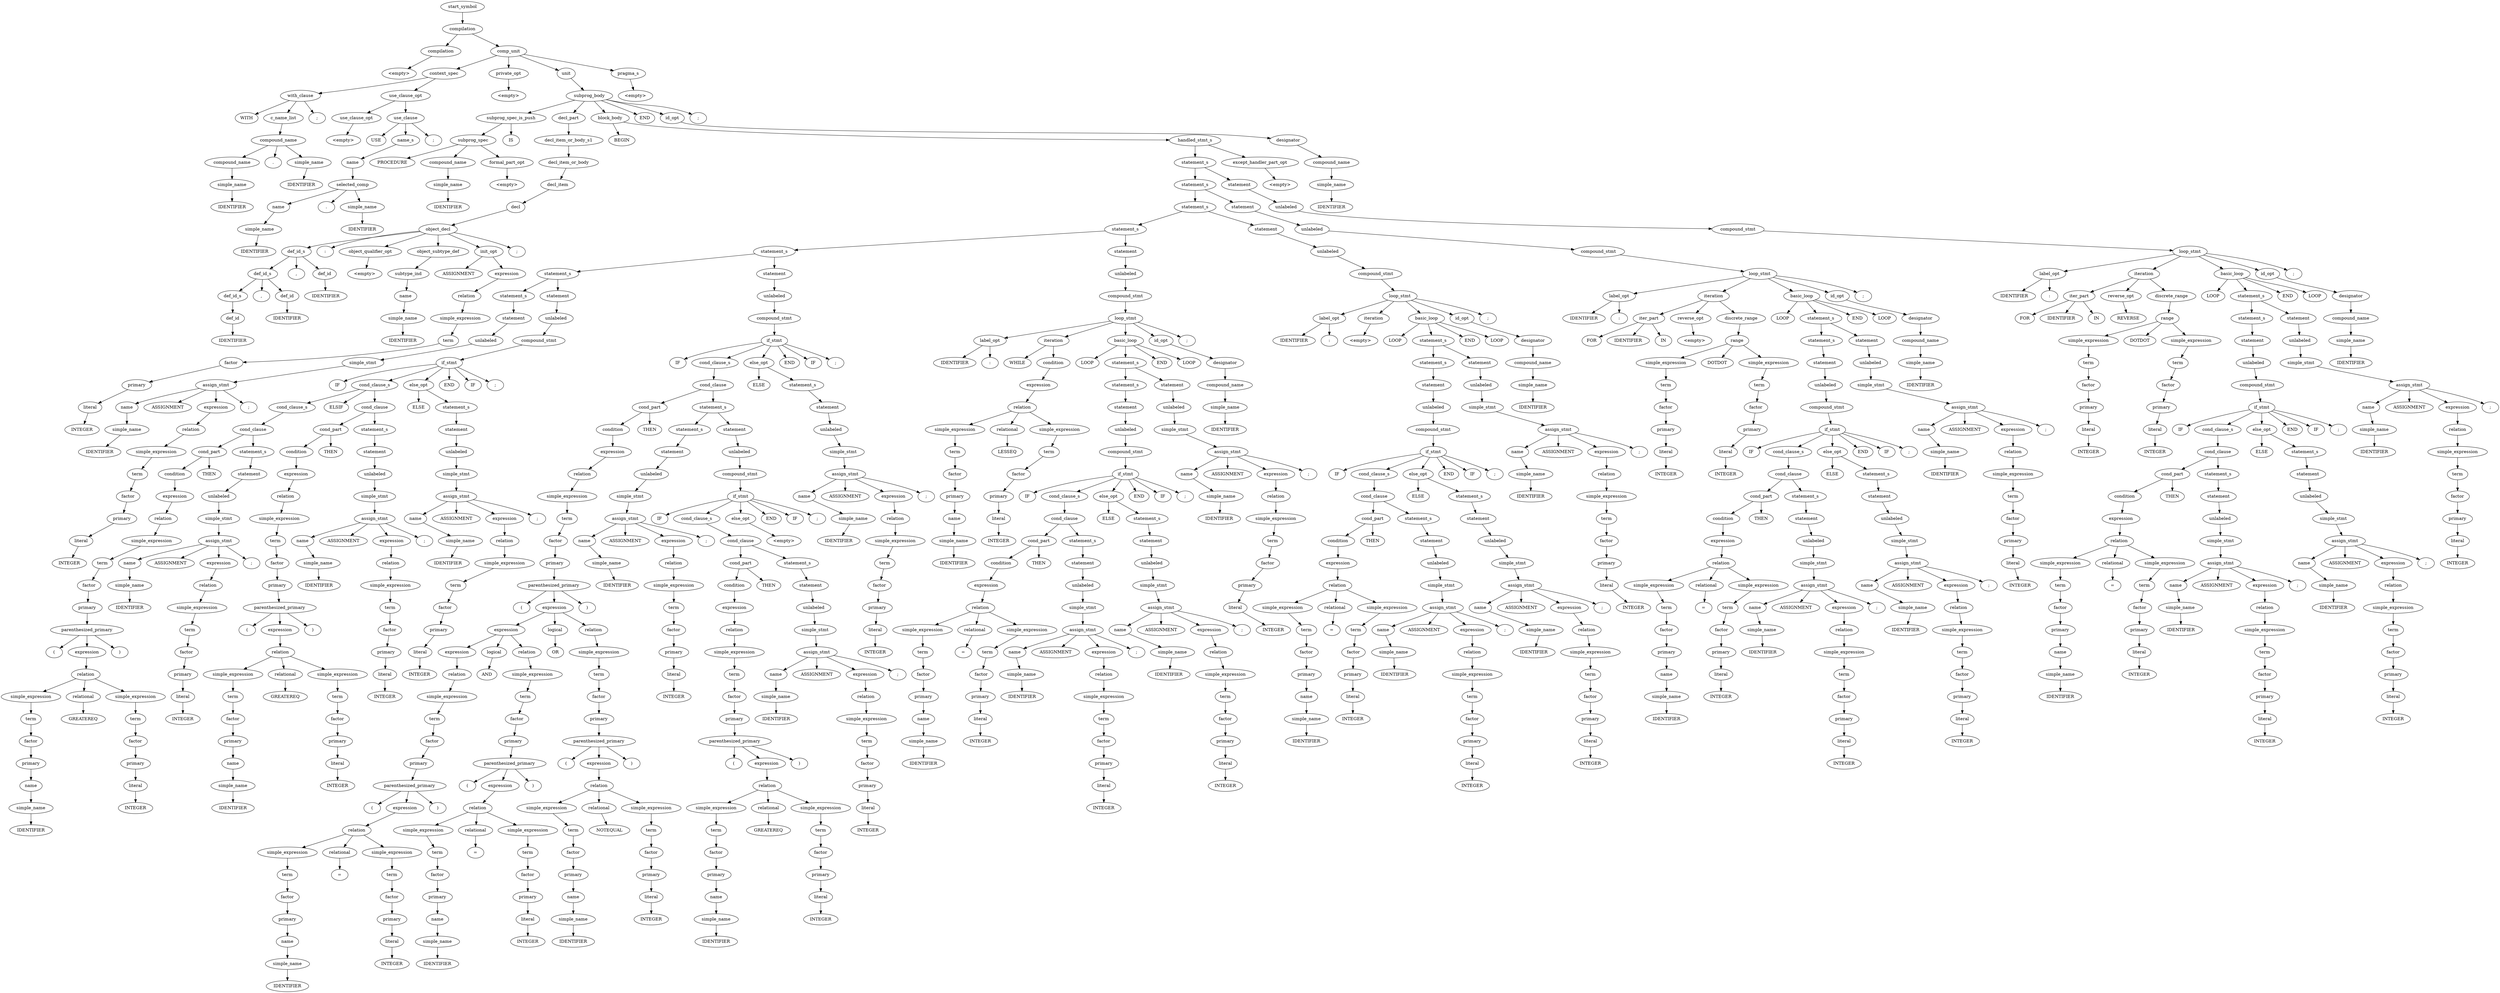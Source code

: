 digraph Parse_tree {
	start_symbol0[ label ="start_symbol"];
	compilation0[ label ="compilation"];
	start_symbol0->compilation0;
	compilation0[ label ="compilation"];
	compilation1[ label ="compilation"];
	compilation0->compilation1;
	comp_unit0[ label ="comp_unit"];
	compilation0->comp_unit0;
	comp_unit0[ label ="comp_unit"];
	context_spec0[ label ="context_spec"];
	comp_unit0->context_spec0;
	private_opt0[ label ="private_opt"];
	comp_unit0->private_opt0;
	unit0[ label ="unit"];
	comp_unit0->unit0;
	pragma_s0[ label ="pragma_s"];
	comp_unit0->pragma_s0;
	pragma_s0[ label ="pragma_s"];
	empty0[ label ="<empty>"];
	pragma_s0->empty0;
	unit0[ label ="unit"];
	subprog_body0[ label ="subprog_body"];
	unit0->subprog_body0;
	subprog_body0[ label ="subprog_body"];
	subprog_spec_is_push0[ label ="subprog_spec_is_push"];
	subprog_body0->subprog_spec_is_push0;
	decl_part0[ label ="decl_part"];
	subprog_body0->decl_part0;
	block_body0[ label ="block_body"];
	subprog_body0->block_body0;
	END0[ label ="END"];
	subprog_body0->END0;
	id_opt0[ label ="id_opt"];
	subprog_body0->id_opt0;
	semi_colon0[ label =";"];
	subprog_body0->semi_colon0;
	id_opt0[ label ="id_opt"];
	designator0[ label ="designator"];
	id_opt0->designator0;
	designator0[ label ="designator"];
	compound_name0[ label ="compound_name"];
	designator0->compound_name0;
	compound_name0[ label ="compound_name"];
	simple_name0[ label ="simple_name"];
	compound_name0->simple_name0;
	simple_name0[ label ="simple_name"];
	IDENTIFIER0[ label ="IDENTIFIER"];
	simple_name0->IDENTIFIER0;
	block_body0[ label ="block_body"];
	BEGIN0[ label ="BEGIN"];
	block_body0->BEGIN0;
	handled_stmt_s0[ label ="handled_stmt_s"];
	block_body0->handled_stmt_s0;
	handled_stmt_s0[ label ="handled_stmt_s"];
	statement_s0[ label ="statement_s"];
	handled_stmt_s0->statement_s0;
	except_handler_part_opt0[ label ="except_handler_part_opt"];
	handled_stmt_s0->except_handler_part_opt0;
	except_handler_part_opt0[ label ="except_handler_part_opt"];
	empty1[ label ="<empty>"];
	except_handler_part_opt0->empty1;
	statement_s0[ label ="statement_s"];
	statement_s1[ label ="statement_s"];
	statement_s0->statement_s1;
	statement0[ label ="statement"];
	statement_s0->statement0;
	statement0[ label ="statement"];
	unlabeled0[ label ="unlabeled"];
	statement0->unlabeled0;
	unlabeled0[ label ="unlabeled"];
	compound_stmt0[ label ="compound_stmt"];
	unlabeled0->compound_stmt0;
	compound_stmt0[ label ="compound_stmt"];
	loop_stmt0[ label ="loop_stmt"];
	compound_stmt0->loop_stmt0;
	loop_stmt0[ label ="loop_stmt"];
	label_opt0[ label ="label_opt"];
	loop_stmt0->label_opt0;
	iteration0[ label ="iteration"];
	loop_stmt0->iteration0;
	basic_loop0[ label ="basic_loop"];
	loop_stmt0->basic_loop0;
	id_opt1[ label ="id_opt"];
	loop_stmt0->id_opt1;
	semi_colon1[ label =";"];
	loop_stmt0->semi_colon1;
	id_opt1[ label ="id_opt"];
	designator1[ label ="designator"];
	id_opt1->designator1;
	designator1[ label ="designator"];
	compound_name1[ label ="compound_name"];
	designator1->compound_name1;
	compound_name1[ label ="compound_name"];
	simple_name1[ label ="simple_name"];
	compound_name1->simple_name1;
	simple_name1[ label ="simple_name"];
	IDENTIFIER1[ label ="IDENTIFIER"];
	simple_name1->IDENTIFIER1;
	basic_loop0[ label ="basic_loop"];
	LOOP0[ label ="LOOP"];
	basic_loop0->LOOP0;
	statement_s2[ label ="statement_s"];
	basic_loop0->statement_s2;
	END1[ label ="END"];
	basic_loop0->END1;
	LOOP1[ label ="LOOP"];
	basic_loop0->LOOP1;
	statement_s2[ label ="statement_s"];
	statement_s3[ label ="statement_s"];
	statement_s2->statement_s3;
	statement1[ label ="statement"];
	statement_s2->statement1;
	statement1[ label ="statement"];
	unlabeled1[ label ="unlabeled"];
	statement1->unlabeled1;
	unlabeled1[ label ="unlabeled"];
	simple_stmt0[ label ="simple_stmt"];
	unlabeled1->simple_stmt0;
	simple_stmt0[ label ="simple_stmt"];
	assign_stmt0[ label ="assign_stmt"];
	simple_stmt0->assign_stmt0;
	assign_stmt0[ label ="assign_stmt"];
	name0[ label ="name"];
	assign_stmt0->name0;
	ASSIGNMENT0[ label ="ASSIGNMENT"];
	assign_stmt0->ASSIGNMENT0;
	expression0[ label ="expression"];
	assign_stmt0->expression0;
	semi_colon2[ label =";"];
	assign_stmt0->semi_colon2;
	expression0[ label ="expression"];
	relation0[ label ="relation"];
	expression0->relation0;
	relation0[ label ="relation"];
	simple_expression0[ label ="simple_expression"];
	relation0->simple_expression0;
	simple_expression0[ label ="simple_expression"];
	term0[ label ="term"];
	simple_expression0->term0;
	term0[ label ="term"];
	factor0[ label ="factor"];
	term0->factor0;
	factor0[ label ="factor"];
	primary0[ label ="primary"];
	factor0->primary0;
	primary0[ label ="primary"];
	literal0[ label ="literal"];
	primary0->literal0;
	literal0[ label ="literal"];
	INTEGER0[ label ="INTEGER"];
	literal0->INTEGER0;
	name0[ label ="name"];
	simple_name2[ label ="simple_name"];
	name0->simple_name2;
	simple_name2[ label ="simple_name"];
	IDENTIFIER2[ label ="IDENTIFIER"];
	simple_name2->IDENTIFIER2;
	statement_s3[ label ="statement_s"];
	statement2[ label ="statement"];
	statement_s3->statement2;
	statement2[ label ="statement"];
	unlabeled2[ label ="unlabeled"];
	statement2->unlabeled2;
	unlabeled2[ label ="unlabeled"];
	compound_stmt1[ label ="compound_stmt"];
	unlabeled2->compound_stmt1;
	compound_stmt1[ label ="compound_stmt"];
	if_stmt0[ label ="if_stmt"];
	compound_stmt1->if_stmt0;
	if_stmt0[ label ="if_stmt"];
	IF0[ label ="IF"];
	if_stmt0->IF0;
	cond_clause_s0[ label ="cond_clause_s"];
	if_stmt0->cond_clause_s0;
	else_opt0[ label ="else_opt"];
	if_stmt0->else_opt0;
	END2[ label ="END"];
	if_stmt0->END2;
	IF1[ label ="IF"];
	if_stmt0->IF1;
	semi_colon3[ label =";"];
	if_stmt0->semi_colon3;
	else_opt0[ label ="else_opt"];
	ELSE0[ label ="ELSE"];
	else_opt0->ELSE0;
	statement_s4[ label ="statement_s"];
	else_opt0->statement_s4;
	statement_s4[ label ="statement_s"];
	statement3[ label ="statement"];
	statement_s4->statement3;
	statement3[ label ="statement"];
	unlabeled3[ label ="unlabeled"];
	statement3->unlabeled3;
	unlabeled3[ label ="unlabeled"];
	simple_stmt1[ label ="simple_stmt"];
	unlabeled3->simple_stmt1;
	simple_stmt1[ label ="simple_stmt"];
	assign_stmt1[ label ="assign_stmt"];
	simple_stmt1->assign_stmt1;
	assign_stmt1[ label ="assign_stmt"];
	name1[ label ="name"];
	assign_stmt1->name1;
	ASSIGNMENT1[ label ="ASSIGNMENT"];
	assign_stmt1->ASSIGNMENT1;
	expression1[ label ="expression"];
	assign_stmt1->expression1;
	semi_colon4[ label =";"];
	assign_stmt1->semi_colon4;
	expression1[ label ="expression"];
	relation1[ label ="relation"];
	expression1->relation1;
	relation1[ label ="relation"];
	simple_expression1[ label ="simple_expression"];
	relation1->simple_expression1;
	simple_expression1[ label ="simple_expression"];
	term1[ label ="term"];
	simple_expression1->term1;
	term1[ label ="term"];
	factor1[ label ="factor"];
	term1->factor1;
	factor1[ label ="factor"];
	primary1[ label ="primary"];
	factor1->primary1;
	primary1[ label ="primary"];
	literal1[ label ="literal"];
	primary1->literal1;
	literal1[ label ="literal"];
	INTEGER1[ label ="INTEGER"];
	literal1->INTEGER1;
	name1[ label ="name"];
	simple_name3[ label ="simple_name"];
	name1->simple_name3;
	simple_name3[ label ="simple_name"];
	IDENTIFIER3[ label ="IDENTIFIER"];
	simple_name3->IDENTIFIER3;
	cond_clause_s0[ label ="cond_clause_s"];
	cond_clause0[ label ="cond_clause"];
	cond_clause_s0->cond_clause0;
	cond_clause0[ label ="cond_clause"];
	cond_part0[ label ="cond_part"];
	cond_clause0->cond_part0;
	statement_s5[ label ="statement_s"];
	cond_clause0->statement_s5;
	statement_s5[ label ="statement_s"];
	statement4[ label ="statement"];
	statement_s5->statement4;
	statement4[ label ="statement"];
	unlabeled4[ label ="unlabeled"];
	statement4->unlabeled4;
	unlabeled4[ label ="unlabeled"];
	simple_stmt2[ label ="simple_stmt"];
	unlabeled4->simple_stmt2;
	simple_stmt2[ label ="simple_stmt"];
	assign_stmt2[ label ="assign_stmt"];
	simple_stmt2->assign_stmt2;
	assign_stmt2[ label ="assign_stmt"];
	name2[ label ="name"];
	assign_stmt2->name2;
	ASSIGNMENT2[ label ="ASSIGNMENT"];
	assign_stmt2->ASSIGNMENT2;
	expression2[ label ="expression"];
	assign_stmt2->expression2;
	semi_colon5[ label =";"];
	assign_stmt2->semi_colon5;
	expression2[ label ="expression"];
	relation2[ label ="relation"];
	expression2->relation2;
	relation2[ label ="relation"];
	simple_expression2[ label ="simple_expression"];
	relation2->simple_expression2;
	simple_expression2[ label ="simple_expression"];
	term2[ label ="term"];
	simple_expression2->term2;
	term2[ label ="term"];
	factor2[ label ="factor"];
	term2->factor2;
	factor2[ label ="factor"];
	primary2[ label ="primary"];
	factor2->primary2;
	primary2[ label ="primary"];
	literal2[ label ="literal"];
	primary2->literal2;
	literal2[ label ="literal"];
	INTEGER2[ label ="INTEGER"];
	literal2->INTEGER2;
	name2[ label ="name"];
	simple_name4[ label ="simple_name"];
	name2->simple_name4;
	simple_name4[ label ="simple_name"];
	IDENTIFIER4[ label ="IDENTIFIER"];
	simple_name4->IDENTIFIER4;
	cond_part0[ label ="cond_part"];
	condition0[ label ="condition"];
	cond_part0->condition0;
	THEN0[ label ="THEN"];
	cond_part0->THEN0;
	condition0[ label ="condition"];
	expression3[ label ="expression"];
	condition0->expression3;
	expression3[ label ="expression"];
	relation3[ label ="relation"];
	expression3->relation3;
	relation3[ label ="relation"];
	simple_expression3[ label ="simple_expression"];
	relation3->simple_expression3;
	relational0[ label ="relational"];
	relation3->relational0;
	simple_expression4[ label ="simple_expression"];
	relation3->simple_expression4;
	simple_expression4[ label ="simple_expression"];
	term3[ label ="term"];
	simple_expression4->term3;
	term3[ label ="term"];
	factor3[ label ="factor"];
	term3->factor3;
	factor3[ label ="factor"];
	primary3[ label ="primary"];
	factor3->primary3;
	primary3[ label ="primary"];
	literal3[ label ="literal"];
	primary3->literal3;
	literal3[ label ="literal"];
	INTEGER3[ label ="INTEGER"];
	literal3->INTEGER3;
	relational0[ label ="relational"];
	equal0[ label ="="];
	relational0->equal0;
	simple_expression3[ label ="simple_expression"];
	term4[ label ="term"];
	simple_expression3->term4;
	term4[ label ="term"];
	factor4[ label ="factor"];
	term4->factor4;
	factor4[ label ="factor"];
	primary4[ label ="primary"];
	factor4->primary4;
	primary4[ label ="primary"];
	name3[ label ="name"];
	primary4->name3;
	name3[ label ="name"];
	simple_name5[ label ="simple_name"];
	name3->simple_name5;
	simple_name5[ label ="simple_name"];
	IDENTIFIER5[ label ="IDENTIFIER"];
	simple_name5->IDENTIFIER5;
	iteration0[ label ="iteration"];
	iter_part0[ label ="iter_part"];
	iteration0->iter_part0;
	reverse_opt0[ label ="reverse_opt"];
	iteration0->reverse_opt0;
	discrete_range0[ label ="discrete_range"];
	iteration0->discrete_range0;
	discrete_range0[ label ="discrete_range"];
	range0[ label ="range"];
	discrete_range0->range0;
	range0[ label ="range"];
	simple_expression5[ label ="simple_expression"];
	range0->simple_expression5;
	DOTDOT0[ label ="DOTDOT"];
	range0->DOTDOT0;
	simple_expression6[ label ="simple_expression"];
	range0->simple_expression6;
	simple_expression6[ label ="simple_expression"];
	term5[ label ="term"];
	simple_expression6->term5;
	term5[ label ="term"];
	factor5[ label ="factor"];
	term5->factor5;
	factor5[ label ="factor"];
	primary5[ label ="primary"];
	factor5->primary5;
	primary5[ label ="primary"];
	literal4[ label ="literal"];
	primary5->literal4;
	literal4[ label ="literal"];
	INTEGER4[ label ="INTEGER"];
	literal4->INTEGER4;
	simple_expression5[ label ="simple_expression"];
	term6[ label ="term"];
	simple_expression5->term6;
	term6[ label ="term"];
	factor6[ label ="factor"];
	term6->factor6;
	factor6[ label ="factor"];
	primary6[ label ="primary"];
	factor6->primary6;
	primary6[ label ="primary"];
	literal5[ label ="literal"];
	primary6->literal5;
	literal5[ label ="literal"];
	INTEGER5[ label ="INTEGER"];
	literal5->INTEGER5;
	reverse_opt0[ label ="reverse_opt"];
	REVERSE0[ label ="REVERSE"];
	reverse_opt0->REVERSE0;
	iter_part0[ label ="iter_part"];
	FOR0[ label ="FOR"];
	iter_part0->FOR0;
	IDENTIFIER6[ label ="IDENTIFIER"];
	iter_part0->IDENTIFIER6;
	IN0[ label ="IN"];
	iter_part0->IN0;
	label_opt0[ label ="label_opt"];
	IDENTIFIER7[ label ="IDENTIFIER"];
	label_opt0->IDENTIFIER7;
	colon0[ label =":"];
	label_opt0->colon0;
	statement_s1[ label ="statement_s"];
	statement_s6[ label ="statement_s"];
	statement_s1->statement_s6;
	statement5[ label ="statement"];
	statement_s1->statement5;
	statement5[ label ="statement"];
	unlabeled5[ label ="unlabeled"];
	statement5->unlabeled5;
	unlabeled5[ label ="unlabeled"];
	compound_stmt2[ label ="compound_stmt"];
	unlabeled5->compound_stmt2;
	compound_stmt2[ label ="compound_stmt"];
	loop_stmt1[ label ="loop_stmt"];
	compound_stmt2->loop_stmt1;
	loop_stmt1[ label ="loop_stmt"];
	label_opt1[ label ="label_opt"];
	loop_stmt1->label_opt1;
	iteration1[ label ="iteration"];
	loop_stmt1->iteration1;
	basic_loop1[ label ="basic_loop"];
	loop_stmt1->basic_loop1;
	id_opt2[ label ="id_opt"];
	loop_stmt1->id_opt2;
	semi_colon6[ label =";"];
	loop_stmt1->semi_colon6;
	id_opt2[ label ="id_opt"];
	designator2[ label ="designator"];
	id_opt2->designator2;
	designator2[ label ="designator"];
	compound_name2[ label ="compound_name"];
	designator2->compound_name2;
	compound_name2[ label ="compound_name"];
	simple_name6[ label ="simple_name"];
	compound_name2->simple_name6;
	simple_name6[ label ="simple_name"];
	IDENTIFIER8[ label ="IDENTIFIER"];
	simple_name6->IDENTIFIER8;
	basic_loop1[ label ="basic_loop"];
	LOOP2[ label ="LOOP"];
	basic_loop1->LOOP2;
	statement_s7[ label ="statement_s"];
	basic_loop1->statement_s7;
	END3[ label ="END"];
	basic_loop1->END3;
	LOOP3[ label ="LOOP"];
	basic_loop1->LOOP3;
	statement_s7[ label ="statement_s"];
	statement_s8[ label ="statement_s"];
	statement_s7->statement_s8;
	statement6[ label ="statement"];
	statement_s7->statement6;
	statement6[ label ="statement"];
	unlabeled6[ label ="unlabeled"];
	statement6->unlabeled6;
	unlabeled6[ label ="unlabeled"];
	simple_stmt3[ label ="simple_stmt"];
	unlabeled6->simple_stmt3;
	simple_stmt3[ label ="simple_stmt"];
	assign_stmt3[ label ="assign_stmt"];
	simple_stmt3->assign_stmt3;
	assign_stmt3[ label ="assign_stmt"];
	name4[ label ="name"];
	assign_stmt3->name4;
	ASSIGNMENT3[ label ="ASSIGNMENT"];
	assign_stmt3->ASSIGNMENT3;
	expression4[ label ="expression"];
	assign_stmt3->expression4;
	semi_colon7[ label =";"];
	assign_stmt3->semi_colon7;
	expression4[ label ="expression"];
	relation4[ label ="relation"];
	expression4->relation4;
	relation4[ label ="relation"];
	simple_expression7[ label ="simple_expression"];
	relation4->simple_expression7;
	simple_expression7[ label ="simple_expression"];
	term7[ label ="term"];
	simple_expression7->term7;
	term7[ label ="term"];
	factor7[ label ="factor"];
	term7->factor7;
	factor7[ label ="factor"];
	primary7[ label ="primary"];
	factor7->primary7;
	primary7[ label ="primary"];
	literal6[ label ="literal"];
	primary7->literal6;
	literal6[ label ="literal"];
	INTEGER6[ label ="INTEGER"];
	literal6->INTEGER6;
	name4[ label ="name"];
	simple_name7[ label ="simple_name"];
	name4->simple_name7;
	simple_name7[ label ="simple_name"];
	IDENTIFIER9[ label ="IDENTIFIER"];
	simple_name7->IDENTIFIER9;
	statement_s8[ label ="statement_s"];
	statement7[ label ="statement"];
	statement_s8->statement7;
	statement7[ label ="statement"];
	unlabeled7[ label ="unlabeled"];
	statement7->unlabeled7;
	unlabeled7[ label ="unlabeled"];
	compound_stmt3[ label ="compound_stmt"];
	unlabeled7->compound_stmt3;
	compound_stmt3[ label ="compound_stmt"];
	if_stmt1[ label ="if_stmt"];
	compound_stmt3->if_stmt1;
	if_stmt1[ label ="if_stmt"];
	IF2[ label ="IF"];
	if_stmt1->IF2;
	cond_clause_s1[ label ="cond_clause_s"];
	if_stmt1->cond_clause_s1;
	else_opt1[ label ="else_opt"];
	if_stmt1->else_opt1;
	END4[ label ="END"];
	if_stmt1->END4;
	IF3[ label ="IF"];
	if_stmt1->IF3;
	semi_colon8[ label =";"];
	if_stmt1->semi_colon8;
	else_opt1[ label ="else_opt"];
	ELSE1[ label ="ELSE"];
	else_opt1->ELSE1;
	statement_s9[ label ="statement_s"];
	else_opt1->statement_s9;
	statement_s9[ label ="statement_s"];
	statement8[ label ="statement"];
	statement_s9->statement8;
	statement8[ label ="statement"];
	unlabeled8[ label ="unlabeled"];
	statement8->unlabeled8;
	unlabeled8[ label ="unlabeled"];
	simple_stmt4[ label ="simple_stmt"];
	unlabeled8->simple_stmt4;
	simple_stmt4[ label ="simple_stmt"];
	assign_stmt4[ label ="assign_stmt"];
	simple_stmt4->assign_stmt4;
	assign_stmt4[ label ="assign_stmt"];
	name5[ label ="name"];
	assign_stmt4->name5;
	ASSIGNMENT4[ label ="ASSIGNMENT"];
	assign_stmt4->ASSIGNMENT4;
	expression5[ label ="expression"];
	assign_stmt4->expression5;
	semi_colon9[ label =";"];
	assign_stmt4->semi_colon9;
	expression5[ label ="expression"];
	relation5[ label ="relation"];
	expression5->relation5;
	relation5[ label ="relation"];
	simple_expression8[ label ="simple_expression"];
	relation5->simple_expression8;
	simple_expression8[ label ="simple_expression"];
	term8[ label ="term"];
	simple_expression8->term8;
	term8[ label ="term"];
	factor8[ label ="factor"];
	term8->factor8;
	factor8[ label ="factor"];
	primary8[ label ="primary"];
	factor8->primary8;
	primary8[ label ="primary"];
	literal7[ label ="literal"];
	primary8->literal7;
	literal7[ label ="literal"];
	INTEGER7[ label ="INTEGER"];
	literal7->INTEGER7;
	name5[ label ="name"];
	simple_name8[ label ="simple_name"];
	name5->simple_name8;
	simple_name8[ label ="simple_name"];
	IDENTIFIER10[ label ="IDENTIFIER"];
	simple_name8->IDENTIFIER10;
	cond_clause_s1[ label ="cond_clause_s"];
	cond_clause1[ label ="cond_clause"];
	cond_clause_s1->cond_clause1;
	cond_clause1[ label ="cond_clause"];
	cond_part1[ label ="cond_part"];
	cond_clause1->cond_part1;
	statement_s10[ label ="statement_s"];
	cond_clause1->statement_s10;
	statement_s10[ label ="statement_s"];
	statement9[ label ="statement"];
	statement_s10->statement9;
	statement9[ label ="statement"];
	unlabeled9[ label ="unlabeled"];
	statement9->unlabeled9;
	unlabeled9[ label ="unlabeled"];
	simple_stmt5[ label ="simple_stmt"];
	unlabeled9->simple_stmt5;
	simple_stmt5[ label ="simple_stmt"];
	assign_stmt5[ label ="assign_stmt"];
	simple_stmt5->assign_stmt5;
	assign_stmt5[ label ="assign_stmt"];
	name6[ label ="name"];
	assign_stmt5->name6;
	ASSIGNMENT5[ label ="ASSIGNMENT"];
	assign_stmt5->ASSIGNMENT5;
	expression6[ label ="expression"];
	assign_stmt5->expression6;
	semi_colon10[ label =";"];
	assign_stmt5->semi_colon10;
	expression6[ label ="expression"];
	relation6[ label ="relation"];
	expression6->relation6;
	relation6[ label ="relation"];
	simple_expression9[ label ="simple_expression"];
	relation6->simple_expression9;
	simple_expression9[ label ="simple_expression"];
	term9[ label ="term"];
	simple_expression9->term9;
	term9[ label ="term"];
	factor9[ label ="factor"];
	term9->factor9;
	factor9[ label ="factor"];
	primary9[ label ="primary"];
	factor9->primary9;
	primary9[ label ="primary"];
	literal8[ label ="literal"];
	primary9->literal8;
	literal8[ label ="literal"];
	INTEGER8[ label ="INTEGER"];
	literal8->INTEGER8;
	name6[ label ="name"];
	simple_name9[ label ="simple_name"];
	name6->simple_name9;
	simple_name9[ label ="simple_name"];
	IDENTIFIER11[ label ="IDENTIFIER"];
	simple_name9->IDENTIFIER11;
	cond_part1[ label ="cond_part"];
	condition1[ label ="condition"];
	cond_part1->condition1;
	THEN1[ label ="THEN"];
	cond_part1->THEN1;
	condition1[ label ="condition"];
	expression7[ label ="expression"];
	condition1->expression7;
	expression7[ label ="expression"];
	relation7[ label ="relation"];
	expression7->relation7;
	relation7[ label ="relation"];
	simple_expression10[ label ="simple_expression"];
	relation7->simple_expression10;
	relational1[ label ="relational"];
	relation7->relational1;
	simple_expression11[ label ="simple_expression"];
	relation7->simple_expression11;
	simple_expression11[ label ="simple_expression"];
	term10[ label ="term"];
	simple_expression11->term10;
	term10[ label ="term"];
	factor10[ label ="factor"];
	term10->factor10;
	factor10[ label ="factor"];
	primary10[ label ="primary"];
	factor10->primary10;
	primary10[ label ="primary"];
	literal9[ label ="literal"];
	primary10->literal9;
	literal9[ label ="literal"];
	INTEGER9[ label ="INTEGER"];
	literal9->INTEGER9;
	relational1[ label ="relational"];
	equal1[ label ="="];
	relational1->equal1;
	simple_expression10[ label ="simple_expression"];
	term11[ label ="term"];
	simple_expression10->term11;
	term11[ label ="term"];
	factor11[ label ="factor"];
	term11->factor11;
	factor11[ label ="factor"];
	primary11[ label ="primary"];
	factor11->primary11;
	primary11[ label ="primary"];
	name7[ label ="name"];
	primary11->name7;
	name7[ label ="name"];
	simple_name10[ label ="simple_name"];
	name7->simple_name10;
	simple_name10[ label ="simple_name"];
	IDENTIFIER12[ label ="IDENTIFIER"];
	simple_name10->IDENTIFIER12;
	iteration1[ label ="iteration"];
	iter_part1[ label ="iter_part"];
	iteration1->iter_part1;
	reverse_opt1[ label ="reverse_opt"];
	iteration1->reverse_opt1;
	discrete_range1[ label ="discrete_range"];
	iteration1->discrete_range1;
	discrete_range1[ label ="discrete_range"];
	range1[ label ="range"];
	discrete_range1->range1;
	range1[ label ="range"];
	simple_expression12[ label ="simple_expression"];
	range1->simple_expression12;
	DOTDOT1[ label ="DOTDOT"];
	range1->DOTDOT1;
	simple_expression13[ label ="simple_expression"];
	range1->simple_expression13;
	simple_expression13[ label ="simple_expression"];
	term12[ label ="term"];
	simple_expression13->term12;
	term12[ label ="term"];
	factor12[ label ="factor"];
	term12->factor12;
	factor12[ label ="factor"];
	primary12[ label ="primary"];
	factor12->primary12;
	primary12[ label ="primary"];
	literal10[ label ="literal"];
	primary12->literal10;
	literal10[ label ="literal"];
	INTEGER10[ label ="INTEGER"];
	literal10->INTEGER10;
	simple_expression12[ label ="simple_expression"];
	term13[ label ="term"];
	simple_expression12->term13;
	term13[ label ="term"];
	factor13[ label ="factor"];
	term13->factor13;
	factor13[ label ="factor"];
	primary13[ label ="primary"];
	factor13->primary13;
	primary13[ label ="primary"];
	literal11[ label ="literal"];
	primary13->literal11;
	literal11[ label ="literal"];
	INTEGER11[ label ="INTEGER"];
	literal11->INTEGER11;
	reverse_opt1[ label ="reverse_opt"];
	empty2[ label ="<empty>"];
	reverse_opt1->empty2;
	iter_part1[ label ="iter_part"];
	FOR1[ label ="FOR"];
	iter_part1->FOR1;
	IDENTIFIER13[ label ="IDENTIFIER"];
	iter_part1->IDENTIFIER13;
	IN1[ label ="IN"];
	iter_part1->IN1;
	label_opt1[ label ="label_opt"];
	IDENTIFIER14[ label ="IDENTIFIER"];
	label_opt1->IDENTIFIER14;
	colon1[ label =":"];
	label_opt1->colon1;
	statement_s6[ label ="statement_s"];
	statement_s11[ label ="statement_s"];
	statement_s6->statement_s11;
	statement10[ label ="statement"];
	statement_s6->statement10;
	statement10[ label ="statement"];
	unlabeled10[ label ="unlabeled"];
	statement10->unlabeled10;
	unlabeled10[ label ="unlabeled"];
	compound_stmt4[ label ="compound_stmt"];
	unlabeled10->compound_stmt4;
	compound_stmt4[ label ="compound_stmt"];
	loop_stmt2[ label ="loop_stmt"];
	compound_stmt4->loop_stmt2;
	loop_stmt2[ label ="loop_stmt"];
	label_opt2[ label ="label_opt"];
	loop_stmt2->label_opt2;
	iteration2[ label ="iteration"];
	loop_stmt2->iteration2;
	basic_loop2[ label ="basic_loop"];
	loop_stmt2->basic_loop2;
	id_opt3[ label ="id_opt"];
	loop_stmt2->id_opt3;
	semi_colon11[ label =";"];
	loop_stmt2->semi_colon11;
	id_opt3[ label ="id_opt"];
	designator3[ label ="designator"];
	id_opt3->designator3;
	designator3[ label ="designator"];
	compound_name3[ label ="compound_name"];
	designator3->compound_name3;
	compound_name3[ label ="compound_name"];
	simple_name11[ label ="simple_name"];
	compound_name3->simple_name11;
	simple_name11[ label ="simple_name"];
	IDENTIFIER15[ label ="IDENTIFIER"];
	simple_name11->IDENTIFIER15;
	basic_loop2[ label ="basic_loop"];
	LOOP4[ label ="LOOP"];
	basic_loop2->LOOP4;
	statement_s12[ label ="statement_s"];
	basic_loop2->statement_s12;
	END5[ label ="END"];
	basic_loop2->END5;
	LOOP5[ label ="LOOP"];
	basic_loop2->LOOP5;
	statement_s12[ label ="statement_s"];
	statement_s13[ label ="statement_s"];
	statement_s12->statement_s13;
	statement11[ label ="statement"];
	statement_s12->statement11;
	statement11[ label ="statement"];
	unlabeled11[ label ="unlabeled"];
	statement11->unlabeled11;
	unlabeled11[ label ="unlabeled"];
	simple_stmt6[ label ="simple_stmt"];
	unlabeled11->simple_stmt6;
	simple_stmt6[ label ="simple_stmt"];
	assign_stmt6[ label ="assign_stmt"];
	simple_stmt6->assign_stmt6;
	assign_stmt6[ label ="assign_stmt"];
	name8[ label ="name"];
	assign_stmt6->name8;
	ASSIGNMENT6[ label ="ASSIGNMENT"];
	assign_stmt6->ASSIGNMENT6;
	expression8[ label ="expression"];
	assign_stmt6->expression8;
	semi_colon12[ label =";"];
	assign_stmt6->semi_colon12;
	expression8[ label ="expression"];
	relation8[ label ="relation"];
	expression8->relation8;
	relation8[ label ="relation"];
	simple_expression14[ label ="simple_expression"];
	relation8->simple_expression14;
	simple_expression14[ label ="simple_expression"];
	term14[ label ="term"];
	simple_expression14->term14;
	term14[ label ="term"];
	factor14[ label ="factor"];
	term14->factor14;
	factor14[ label ="factor"];
	primary14[ label ="primary"];
	factor14->primary14;
	primary14[ label ="primary"];
	literal12[ label ="literal"];
	primary14->literal12;
	literal12[ label ="literal"];
	INTEGER12[ label ="INTEGER"];
	literal12->INTEGER12;
	name8[ label ="name"];
	simple_name12[ label ="simple_name"];
	name8->simple_name12;
	simple_name12[ label ="simple_name"];
	IDENTIFIER16[ label ="IDENTIFIER"];
	simple_name12->IDENTIFIER16;
	statement_s13[ label ="statement_s"];
	statement12[ label ="statement"];
	statement_s13->statement12;
	statement12[ label ="statement"];
	unlabeled12[ label ="unlabeled"];
	statement12->unlabeled12;
	unlabeled12[ label ="unlabeled"];
	compound_stmt5[ label ="compound_stmt"];
	unlabeled12->compound_stmt5;
	compound_stmt5[ label ="compound_stmt"];
	if_stmt2[ label ="if_stmt"];
	compound_stmt5->if_stmt2;
	if_stmt2[ label ="if_stmt"];
	IF4[ label ="IF"];
	if_stmt2->IF4;
	cond_clause_s2[ label ="cond_clause_s"];
	if_stmt2->cond_clause_s2;
	else_opt2[ label ="else_opt"];
	if_stmt2->else_opt2;
	END6[ label ="END"];
	if_stmt2->END6;
	IF5[ label ="IF"];
	if_stmt2->IF5;
	semi_colon13[ label =";"];
	if_stmt2->semi_colon13;
	else_opt2[ label ="else_opt"];
	ELSE2[ label ="ELSE"];
	else_opt2->ELSE2;
	statement_s14[ label ="statement_s"];
	else_opt2->statement_s14;
	statement_s14[ label ="statement_s"];
	statement13[ label ="statement"];
	statement_s14->statement13;
	statement13[ label ="statement"];
	unlabeled13[ label ="unlabeled"];
	statement13->unlabeled13;
	unlabeled13[ label ="unlabeled"];
	simple_stmt7[ label ="simple_stmt"];
	unlabeled13->simple_stmt7;
	simple_stmt7[ label ="simple_stmt"];
	assign_stmt7[ label ="assign_stmt"];
	simple_stmt7->assign_stmt7;
	assign_stmt7[ label ="assign_stmt"];
	name9[ label ="name"];
	assign_stmt7->name9;
	ASSIGNMENT7[ label ="ASSIGNMENT"];
	assign_stmt7->ASSIGNMENT7;
	expression9[ label ="expression"];
	assign_stmt7->expression9;
	semi_colon14[ label =";"];
	assign_stmt7->semi_colon14;
	expression9[ label ="expression"];
	relation9[ label ="relation"];
	expression9->relation9;
	relation9[ label ="relation"];
	simple_expression15[ label ="simple_expression"];
	relation9->simple_expression15;
	simple_expression15[ label ="simple_expression"];
	term15[ label ="term"];
	simple_expression15->term15;
	term15[ label ="term"];
	factor15[ label ="factor"];
	term15->factor15;
	factor15[ label ="factor"];
	primary15[ label ="primary"];
	factor15->primary15;
	primary15[ label ="primary"];
	literal13[ label ="literal"];
	primary15->literal13;
	literal13[ label ="literal"];
	INTEGER13[ label ="INTEGER"];
	literal13->INTEGER13;
	name9[ label ="name"];
	simple_name13[ label ="simple_name"];
	name9->simple_name13;
	simple_name13[ label ="simple_name"];
	IDENTIFIER17[ label ="IDENTIFIER"];
	simple_name13->IDENTIFIER17;
	cond_clause_s2[ label ="cond_clause_s"];
	cond_clause2[ label ="cond_clause"];
	cond_clause_s2->cond_clause2;
	cond_clause2[ label ="cond_clause"];
	cond_part2[ label ="cond_part"];
	cond_clause2->cond_part2;
	statement_s15[ label ="statement_s"];
	cond_clause2->statement_s15;
	statement_s15[ label ="statement_s"];
	statement14[ label ="statement"];
	statement_s15->statement14;
	statement14[ label ="statement"];
	unlabeled14[ label ="unlabeled"];
	statement14->unlabeled14;
	unlabeled14[ label ="unlabeled"];
	simple_stmt8[ label ="simple_stmt"];
	unlabeled14->simple_stmt8;
	simple_stmt8[ label ="simple_stmt"];
	assign_stmt8[ label ="assign_stmt"];
	simple_stmt8->assign_stmt8;
	assign_stmt8[ label ="assign_stmt"];
	name10[ label ="name"];
	assign_stmt8->name10;
	ASSIGNMENT8[ label ="ASSIGNMENT"];
	assign_stmt8->ASSIGNMENT8;
	expression10[ label ="expression"];
	assign_stmt8->expression10;
	semi_colon15[ label =";"];
	assign_stmt8->semi_colon15;
	expression10[ label ="expression"];
	relation10[ label ="relation"];
	expression10->relation10;
	relation10[ label ="relation"];
	simple_expression16[ label ="simple_expression"];
	relation10->simple_expression16;
	simple_expression16[ label ="simple_expression"];
	term16[ label ="term"];
	simple_expression16->term16;
	term16[ label ="term"];
	factor16[ label ="factor"];
	term16->factor16;
	factor16[ label ="factor"];
	primary16[ label ="primary"];
	factor16->primary16;
	primary16[ label ="primary"];
	literal14[ label ="literal"];
	primary16->literal14;
	literal14[ label ="literal"];
	INTEGER14[ label ="INTEGER"];
	literal14->INTEGER14;
	name10[ label ="name"];
	simple_name14[ label ="simple_name"];
	name10->simple_name14;
	simple_name14[ label ="simple_name"];
	IDENTIFIER18[ label ="IDENTIFIER"];
	simple_name14->IDENTIFIER18;
	cond_part2[ label ="cond_part"];
	condition2[ label ="condition"];
	cond_part2->condition2;
	THEN2[ label ="THEN"];
	cond_part2->THEN2;
	condition2[ label ="condition"];
	expression11[ label ="expression"];
	condition2->expression11;
	expression11[ label ="expression"];
	relation11[ label ="relation"];
	expression11->relation11;
	relation11[ label ="relation"];
	simple_expression17[ label ="simple_expression"];
	relation11->simple_expression17;
	relational2[ label ="relational"];
	relation11->relational2;
	simple_expression18[ label ="simple_expression"];
	relation11->simple_expression18;
	simple_expression18[ label ="simple_expression"];
	term17[ label ="term"];
	simple_expression18->term17;
	term17[ label ="term"];
	factor17[ label ="factor"];
	term17->factor17;
	factor17[ label ="factor"];
	primary17[ label ="primary"];
	factor17->primary17;
	primary17[ label ="primary"];
	literal15[ label ="literal"];
	primary17->literal15;
	literal15[ label ="literal"];
	INTEGER15[ label ="INTEGER"];
	literal15->INTEGER15;
	relational2[ label ="relational"];
	equal2[ label ="="];
	relational2->equal2;
	simple_expression17[ label ="simple_expression"];
	term18[ label ="term"];
	simple_expression17->term18;
	term18[ label ="term"];
	factor18[ label ="factor"];
	term18->factor18;
	factor18[ label ="factor"];
	primary18[ label ="primary"];
	factor18->primary18;
	primary18[ label ="primary"];
	name11[ label ="name"];
	primary18->name11;
	name11[ label ="name"];
	simple_name15[ label ="simple_name"];
	name11->simple_name15;
	simple_name15[ label ="simple_name"];
	IDENTIFIER19[ label ="IDENTIFIER"];
	simple_name15->IDENTIFIER19;
	iteration2[ label ="iteration"];
	empty3[ label ="<empty>"];
	iteration2->empty3;
	label_opt2[ label ="label_opt"];
	IDENTIFIER20[ label ="IDENTIFIER"];
	label_opt2->IDENTIFIER20;
	colon2[ label =":"];
	label_opt2->colon2;
	statement_s11[ label ="statement_s"];
	statement_s16[ label ="statement_s"];
	statement_s11->statement_s16;
	statement15[ label ="statement"];
	statement_s11->statement15;
	statement15[ label ="statement"];
	unlabeled15[ label ="unlabeled"];
	statement15->unlabeled15;
	unlabeled15[ label ="unlabeled"];
	compound_stmt6[ label ="compound_stmt"];
	unlabeled15->compound_stmt6;
	compound_stmt6[ label ="compound_stmt"];
	loop_stmt3[ label ="loop_stmt"];
	compound_stmt6->loop_stmt3;
	loop_stmt3[ label ="loop_stmt"];
	label_opt3[ label ="label_opt"];
	loop_stmt3->label_opt3;
	iteration3[ label ="iteration"];
	loop_stmt3->iteration3;
	basic_loop3[ label ="basic_loop"];
	loop_stmt3->basic_loop3;
	id_opt4[ label ="id_opt"];
	loop_stmt3->id_opt4;
	semi_colon16[ label =";"];
	loop_stmt3->semi_colon16;
	id_opt4[ label ="id_opt"];
	designator4[ label ="designator"];
	id_opt4->designator4;
	designator4[ label ="designator"];
	compound_name4[ label ="compound_name"];
	designator4->compound_name4;
	compound_name4[ label ="compound_name"];
	simple_name16[ label ="simple_name"];
	compound_name4->simple_name16;
	simple_name16[ label ="simple_name"];
	IDENTIFIER21[ label ="IDENTIFIER"];
	simple_name16->IDENTIFIER21;
	basic_loop3[ label ="basic_loop"];
	LOOP6[ label ="LOOP"];
	basic_loop3->LOOP6;
	statement_s17[ label ="statement_s"];
	basic_loop3->statement_s17;
	END7[ label ="END"];
	basic_loop3->END7;
	LOOP7[ label ="LOOP"];
	basic_loop3->LOOP7;
	statement_s17[ label ="statement_s"];
	statement_s18[ label ="statement_s"];
	statement_s17->statement_s18;
	statement16[ label ="statement"];
	statement_s17->statement16;
	statement16[ label ="statement"];
	unlabeled16[ label ="unlabeled"];
	statement16->unlabeled16;
	unlabeled16[ label ="unlabeled"];
	simple_stmt9[ label ="simple_stmt"];
	unlabeled16->simple_stmt9;
	simple_stmt9[ label ="simple_stmt"];
	assign_stmt9[ label ="assign_stmt"];
	simple_stmt9->assign_stmt9;
	assign_stmt9[ label ="assign_stmt"];
	name12[ label ="name"];
	assign_stmt9->name12;
	ASSIGNMENT9[ label ="ASSIGNMENT"];
	assign_stmt9->ASSIGNMENT9;
	expression12[ label ="expression"];
	assign_stmt9->expression12;
	semi_colon17[ label =";"];
	assign_stmt9->semi_colon17;
	expression12[ label ="expression"];
	relation12[ label ="relation"];
	expression12->relation12;
	relation12[ label ="relation"];
	simple_expression19[ label ="simple_expression"];
	relation12->simple_expression19;
	simple_expression19[ label ="simple_expression"];
	term19[ label ="term"];
	simple_expression19->term19;
	term19[ label ="term"];
	factor19[ label ="factor"];
	term19->factor19;
	factor19[ label ="factor"];
	primary19[ label ="primary"];
	factor19->primary19;
	primary19[ label ="primary"];
	literal16[ label ="literal"];
	primary19->literal16;
	literal16[ label ="literal"];
	INTEGER16[ label ="INTEGER"];
	literal16->INTEGER16;
	name12[ label ="name"];
	simple_name17[ label ="simple_name"];
	name12->simple_name17;
	simple_name17[ label ="simple_name"];
	IDENTIFIER22[ label ="IDENTIFIER"];
	simple_name17->IDENTIFIER22;
	statement_s18[ label ="statement_s"];
	statement17[ label ="statement"];
	statement_s18->statement17;
	statement17[ label ="statement"];
	unlabeled17[ label ="unlabeled"];
	statement17->unlabeled17;
	unlabeled17[ label ="unlabeled"];
	compound_stmt7[ label ="compound_stmt"];
	unlabeled17->compound_stmt7;
	compound_stmt7[ label ="compound_stmt"];
	if_stmt3[ label ="if_stmt"];
	compound_stmt7->if_stmt3;
	if_stmt3[ label ="if_stmt"];
	IF6[ label ="IF"];
	if_stmt3->IF6;
	cond_clause_s3[ label ="cond_clause_s"];
	if_stmt3->cond_clause_s3;
	else_opt3[ label ="else_opt"];
	if_stmt3->else_opt3;
	END8[ label ="END"];
	if_stmt3->END8;
	IF7[ label ="IF"];
	if_stmt3->IF7;
	semi_colon18[ label =";"];
	if_stmt3->semi_colon18;
	else_opt3[ label ="else_opt"];
	ELSE3[ label ="ELSE"];
	else_opt3->ELSE3;
	statement_s19[ label ="statement_s"];
	else_opt3->statement_s19;
	statement_s19[ label ="statement_s"];
	statement18[ label ="statement"];
	statement_s19->statement18;
	statement18[ label ="statement"];
	unlabeled18[ label ="unlabeled"];
	statement18->unlabeled18;
	unlabeled18[ label ="unlabeled"];
	simple_stmt10[ label ="simple_stmt"];
	unlabeled18->simple_stmt10;
	simple_stmt10[ label ="simple_stmt"];
	assign_stmt10[ label ="assign_stmt"];
	simple_stmt10->assign_stmt10;
	assign_stmt10[ label ="assign_stmt"];
	name13[ label ="name"];
	assign_stmt10->name13;
	ASSIGNMENT10[ label ="ASSIGNMENT"];
	assign_stmt10->ASSIGNMENT10;
	expression13[ label ="expression"];
	assign_stmt10->expression13;
	semi_colon19[ label =";"];
	assign_stmt10->semi_colon19;
	expression13[ label ="expression"];
	relation13[ label ="relation"];
	expression13->relation13;
	relation13[ label ="relation"];
	simple_expression20[ label ="simple_expression"];
	relation13->simple_expression20;
	simple_expression20[ label ="simple_expression"];
	term20[ label ="term"];
	simple_expression20->term20;
	term20[ label ="term"];
	factor20[ label ="factor"];
	term20->factor20;
	factor20[ label ="factor"];
	primary20[ label ="primary"];
	factor20->primary20;
	primary20[ label ="primary"];
	literal17[ label ="literal"];
	primary20->literal17;
	literal17[ label ="literal"];
	INTEGER17[ label ="INTEGER"];
	literal17->INTEGER17;
	name13[ label ="name"];
	simple_name18[ label ="simple_name"];
	name13->simple_name18;
	simple_name18[ label ="simple_name"];
	IDENTIFIER23[ label ="IDENTIFIER"];
	simple_name18->IDENTIFIER23;
	cond_clause_s3[ label ="cond_clause_s"];
	cond_clause3[ label ="cond_clause"];
	cond_clause_s3->cond_clause3;
	cond_clause3[ label ="cond_clause"];
	cond_part3[ label ="cond_part"];
	cond_clause3->cond_part3;
	statement_s20[ label ="statement_s"];
	cond_clause3->statement_s20;
	statement_s20[ label ="statement_s"];
	statement19[ label ="statement"];
	statement_s20->statement19;
	statement19[ label ="statement"];
	unlabeled19[ label ="unlabeled"];
	statement19->unlabeled19;
	unlabeled19[ label ="unlabeled"];
	simple_stmt11[ label ="simple_stmt"];
	unlabeled19->simple_stmt11;
	simple_stmt11[ label ="simple_stmt"];
	assign_stmt11[ label ="assign_stmt"];
	simple_stmt11->assign_stmt11;
	assign_stmt11[ label ="assign_stmt"];
	name14[ label ="name"];
	assign_stmt11->name14;
	ASSIGNMENT11[ label ="ASSIGNMENT"];
	assign_stmt11->ASSIGNMENT11;
	expression14[ label ="expression"];
	assign_stmt11->expression14;
	semi_colon20[ label =";"];
	assign_stmt11->semi_colon20;
	expression14[ label ="expression"];
	relation14[ label ="relation"];
	expression14->relation14;
	relation14[ label ="relation"];
	simple_expression21[ label ="simple_expression"];
	relation14->simple_expression21;
	simple_expression21[ label ="simple_expression"];
	term21[ label ="term"];
	simple_expression21->term21;
	term21[ label ="term"];
	factor21[ label ="factor"];
	term21->factor21;
	factor21[ label ="factor"];
	primary21[ label ="primary"];
	factor21->primary21;
	primary21[ label ="primary"];
	literal18[ label ="literal"];
	primary21->literal18;
	literal18[ label ="literal"];
	INTEGER18[ label ="INTEGER"];
	literal18->INTEGER18;
	name14[ label ="name"];
	simple_name19[ label ="simple_name"];
	name14->simple_name19;
	simple_name19[ label ="simple_name"];
	IDENTIFIER24[ label ="IDENTIFIER"];
	simple_name19->IDENTIFIER24;
	cond_part3[ label ="cond_part"];
	condition3[ label ="condition"];
	cond_part3->condition3;
	THEN3[ label ="THEN"];
	cond_part3->THEN3;
	condition3[ label ="condition"];
	expression15[ label ="expression"];
	condition3->expression15;
	expression15[ label ="expression"];
	relation15[ label ="relation"];
	expression15->relation15;
	relation15[ label ="relation"];
	simple_expression22[ label ="simple_expression"];
	relation15->simple_expression22;
	relational3[ label ="relational"];
	relation15->relational3;
	simple_expression23[ label ="simple_expression"];
	relation15->simple_expression23;
	simple_expression23[ label ="simple_expression"];
	term22[ label ="term"];
	simple_expression23->term22;
	term22[ label ="term"];
	factor22[ label ="factor"];
	term22->factor22;
	factor22[ label ="factor"];
	primary22[ label ="primary"];
	factor22->primary22;
	primary22[ label ="primary"];
	literal19[ label ="literal"];
	primary22->literal19;
	literal19[ label ="literal"];
	INTEGER19[ label ="INTEGER"];
	literal19->INTEGER19;
	relational3[ label ="relational"];
	equal3[ label ="="];
	relational3->equal3;
	simple_expression22[ label ="simple_expression"];
	term23[ label ="term"];
	simple_expression22->term23;
	term23[ label ="term"];
	factor23[ label ="factor"];
	term23->factor23;
	factor23[ label ="factor"];
	primary23[ label ="primary"];
	factor23->primary23;
	primary23[ label ="primary"];
	name15[ label ="name"];
	primary23->name15;
	name15[ label ="name"];
	simple_name20[ label ="simple_name"];
	name15->simple_name20;
	simple_name20[ label ="simple_name"];
	IDENTIFIER25[ label ="IDENTIFIER"];
	simple_name20->IDENTIFIER25;
	iteration3[ label ="iteration"];
	WHILE0[ label ="WHILE"];
	iteration3->WHILE0;
	condition4[ label ="condition"];
	iteration3->condition4;
	condition4[ label ="condition"];
	expression16[ label ="expression"];
	condition4->expression16;
	expression16[ label ="expression"];
	relation16[ label ="relation"];
	expression16->relation16;
	relation16[ label ="relation"];
	simple_expression24[ label ="simple_expression"];
	relation16->simple_expression24;
	relational4[ label ="relational"];
	relation16->relational4;
	simple_expression25[ label ="simple_expression"];
	relation16->simple_expression25;
	simple_expression25[ label ="simple_expression"];
	term24[ label ="term"];
	simple_expression25->term24;
	term24[ label ="term"];
	factor24[ label ="factor"];
	term24->factor24;
	factor24[ label ="factor"];
	primary24[ label ="primary"];
	factor24->primary24;
	primary24[ label ="primary"];
	literal20[ label ="literal"];
	primary24->literal20;
	literal20[ label ="literal"];
	INTEGER20[ label ="INTEGER"];
	literal20->INTEGER20;
	relational4[ label ="relational"];
	LESSEQ0[ label ="LESSEQ"];
	relational4->LESSEQ0;
	simple_expression24[ label ="simple_expression"];
	term25[ label ="term"];
	simple_expression24->term25;
	term25[ label ="term"];
	factor25[ label ="factor"];
	term25->factor25;
	factor25[ label ="factor"];
	primary25[ label ="primary"];
	factor25->primary25;
	primary25[ label ="primary"];
	name16[ label ="name"];
	primary25->name16;
	name16[ label ="name"];
	simple_name21[ label ="simple_name"];
	name16->simple_name21;
	simple_name21[ label ="simple_name"];
	IDENTIFIER26[ label ="IDENTIFIER"];
	simple_name21->IDENTIFIER26;
	label_opt3[ label ="label_opt"];
	IDENTIFIER27[ label ="IDENTIFIER"];
	label_opt3->IDENTIFIER27;
	colon3[ label =":"];
	label_opt3->colon3;
	statement_s16[ label ="statement_s"];
	statement_s21[ label ="statement_s"];
	statement_s16->statement_s21;
	statement20[ label ="statement"];
	statement_s16->statement20;
	statement20[ label ="statement"];
	unlabeled20[ label ="unlabeled"];
	statement20->unlabeled20;
	unlabeled20[ label ="unlabeled"];
	compound_stmt8[ label ="compound_stmt"];
	unlabeled20->compound_stmt8;
	compound_stmt8[ label ="compound_stmt"];
	if_stmt4[ label ="if_stmt"];
	compound_stmt8->if_stmt4;
	if_stmt4[ label ="if_stmt"];
	IF8[ label ="IF"];
	if_stmt4->IF8;
	cond_clause_s4[ label ="cond_clause_s"];
	if_stmt4->cond_clause_s4;
	else_opt4[ label ="else_opt"];
	if_stmt4->else_opt4;
	END9[ label ="END"];
	if_stmt4->END9;
	IF9[ label ="IF"];
	if_stmt4->IF9;
	semi_colon21[ label =";"];
	if_stmt4->semi_colon21;
	else_opt4[ label ="else_opt"];
	ELSE4[ label ="ELSE"];
	else_opt4->ELSE4;
	statement_s22[ label ="statement_s"];
	else_opt4->statement_s22;
	statement_s22[ label ="statement_s"];
	statement21[ label ="statement"];
	statement_s22->statement21;
	statement21[ label ="statement"];
	unlabeled21[ label ="unlabeled"];
	statement21->unlabeled21;
	unlabeled21[ label ="unlabeled"];
	simple_stmt12[ label ="simple_stmt"];
	unlabeled21->simple_stmt12;
	simple_stmt12[ label ="simple_stmt"];
	assign_stmt12[ label ="assign_stmt"];
	simple_stmt12->assign_stmt12;
	assign_stmt12[ label ="assign_stmt"];
	name17[ label ="name"];
	assign_stmt12->name17;
	ASSIGNMENT12[ label ="ASSIGNMENT"];
	assign_stmt12->ASSIGNMENT12;
	expression17[ label ="expression"];
	assign_stmt12->expression17;
	semi_colon22[ label =";"];
	assign_stmt12->semi_colon22;
	expression17[ label ="expression"];
	relation17[ label ="relation"];
	expression17->relation17;
	relation17[ label ="relation"];
	simple_expression26[ label ="simple_expression"];
	relation17->simple_expression26;
	simple_expression26[ label ="simple_expression"];
	term26[ label ="term"];
	simple_expression26->term26;
	term26[ label ="term"];
	factor26[ label ="factor"];
	term26->factor26;
	factor26[ label ="factor"];
	primary26[ label ="primary"];
	factor26->primary26;
	primary26[ label ="primary"];
	literal21[ label ="literal"];
	primary26->literal21;
	literal21[ label ="literal"];
	INTEGER21[ label ="INTEGER"];
	literal21->INTEGER21;
	name17[ label ="name"];
	simple_name22[ label ="simple_name"];
	name17->simple_name22;
	simple_name22[ label ="simple_name"];
	IDENTIFIER28[ label ="IDENTIFIER"];
	simple_name22->IDENTIFIER28;
	cond_clause_s4[ label ="cond_clause_s"];
	cond_clause4[ label ="cond_clause"];
	cond_clause_s4->cond_clause4;
	cond_clause4[ label ="cond_clause"];
	cond_part4[ label ="cond_part"];
	cond_clause4->cond_part4;
	statement_s23[ label ="statement_s"];
	cond_clause4->statement_s23;
	statement_s23[ label ="statement_s"];
	statement_s24[ label ="statement_s"];
	statement_s23->statement_s24;
	statement22[ label ="statement"];
	statement_s23->statement22;
	statement22[ label ="statement"];
	unlabeled22[ label ="unlabeled"];
	statement22->unlabeled22;
	unlabeled22[ label ="unlabeled"];
	compound_stmt9[ label ="compound_stmt"];
	unlabeled22->compound_stmt9;
	compound_stmt9[ label ="compound_stmt"];
	if_stmt5[ label ="if_stmt"];
	compound_stmt9->if_stmt5;
	if_stmt5[ label ="if_stmt"];
	IF10[ label ="IF"];
	if_stmt5->IF10;
	cond_clause_s5[ label ="cond_clause_s"];
	if_stmt5->cond_clause_s5;
	else_opt5[ label ="else_opt"];
	if_stmt5->else_opt5;
	END10[ label ="END"];
	if_stmt5->END10;
	IF11[ label ="IF"];
	if_stmt5->IF11;
	semi_colon23[ label =";"];
	if_stmt5->semi_colon23;
	else_opt5[ label ="else_opt"];
	empty4[ label ="<empty>"];
	else_opt5->empty4;
	cond_clause_s5[ label ="cond_clause_s"];
	cond_clause5[ label ="cond_clause"];
	cond_clause_s5->cond_clause5;
	cond_clause5[ label ="cond_clause"];
	cond_part5[ label ="cond_part"];
	cond_clause5->cond_part5;
	statement_s25[ label ="statement_s"];
	cond_clause5->statement_s25;
	statement_s25[ label ="statement_s"];
	statement23[ label ="statement"];
	statement_s25->statement23;
	statement23[ label ="statement"];
	unlabeled23[ label ="unlabeled"];
	statement23->unlabeled23;
	unlabeled23[ label ="unlabeled"];
	simple_stmt13[ label ="simple_stmt"];
	unlabeled23->simple_stmt13;
	simple_stmt13[ label ="simple_stmt"];
	assign_stmt13[ label ="assign_stmt"];
	simple_stmt13->assign_stmt13;
	assign_stmt13[ label ="assign_stmt"];
	name18[ label ="name"];
	assign_stmt13->name18;
	ASSIGNMENT13[ label ="ASSIGNMENT"];
	assign_stmt13->ASSIGNMENT13;
	expression18[ label ="expression"];
	assign_stmt13->expression18;
	semi_colon24[ label =";"];
	assign_stmt13->semi_colon24;
	expression18[ label ="expression"];
	relation18[ label ="relation"];
	expression18->relation18;
	relation18[ label ="relation"];
	simple_expression27[ label ="simple_expression"];
	relation18->simple_expression27;
	simple_expression27[ label ="simple_expression"];
	term27[ label ="term"];
	simple_expression27->term27;
	term27[ label ="term"];
	factor27[ label ="factor"];
	term27->factor27;
	factor27[ label ="factor"];
	primary27[ label ="primary"];
	factor27->primary27;
	primary27[ label ="primary"];
	literal22[ label ="literal"];
	primary27->literal22;
	literal22[ label ="literal"];
	INTEGER22[ label ="INTEGER"];
	literal22->INTEGER22;
	name18[ label ="name"];
	simple_name23[ label ="simple_name"];
	name18->simple_name23;
	simple_name23[ label ="simple_name"];
	IDENTIFIER29[ label ="IDENTIFIER"];
	simple_name23->IDENTIFIER29;
	cond_part5[ label ="cond_part"];
	condition5[ label ="condition"];
	cond_part5->condition5;
	THEN4[ label ="THEN"];
	cond_part5->THEN4;
	condition5[ label ="condition"];
	expression19[ label ="expression"];
	condition5->expression19;
	expression19[ label ="expression"];
	relation19[ label ="relation"];
	expression19->relation19;
	relation19[ label ="relation"];
	simple_expression28[ label ="simple_expression"];
	relation19->simple_expression28;
	simple_expression28[ label ="simple_expression"];
	term28[ label ="term"];
	simple_expression28->term28;
	term28[ label ="term"];
	factor28[ label ="factor"];
	term28->factor28;
	factor28[ label ="factor"];
	primary28[ label ="primary"];
	factor28->primary28;
	primary28[ label ="primary"];
	parenthesized_primary0[ label ="parenthesized_primary"];
	primary28->parenthesized_primary0;
	parenthesized_primary0[ label ="parenthesized_primary"];
	open_bracket0[ label ="("];
	parenthesized_primary0->open_bracket0;
	expression20[ label ="expression"];
	parenthesized_primary0->expression20;
	close_bracket0[ label =")"];
	parenthesized_primary0->close_bracket0;
	expression20[ label ="expression"];
	relation20[ label ="relation"];
	expression20->relation20;
	relation20[ label ="relation"];
	simple_expression29[ label ="simple_expression"];
	relation20->simple_expression29;
	relational5[ label ="relational"];
	relation20->relational5;
	simple_expression30[ label ="simple_expression"];
	relation20->simple_expression30;
	simple_expression30[ label ="simple_expression"];
	term29[ label ="term"];
	simple_expression30->term29;
	term29[ label ="term"];
	factor29[ label ="factor"];
	term29->factor29;
	factor29[ label ="factor"];
	primary29[ label ="primary"];
	factor29->primary29;
	primary29[ label ="primary"];
	literal23[ label ="literal"];
	primary29->literal23;
	literal23[ label ="literal"];
	INTEGER23[ label ="INTEGER"];
	literal23->INTEGER23;
	relational5[ label ="relational"];
	GREATEREQ0[ label ="GREATEREQ"];
	relational5->GREATEREQ0;
	simple_expression29[ label ="simple_expression"];
	term30[ label ="term"];
	simple_expression29->term30;
	term30[ label ="term"];
	factor30[ label ="factor"];
	term30->factor30;
	factor30[ label ="factor"];
	primary30[ label ="primary"];
	factor30->primary30;
	primary30[ label ="primary"];
	name19[ label ="name"];
	primary30->name19;
	name19[ label ="name"];
	simple_name24[ label ="simple_name"];
	name19->simple_name24;
	simple_name24[ label ="simple_name"];
	IDENTIFIER30[ label ="IDENTIFIER"];
	simple_name24->IDENTIFIER30;
	statement_s24[ label ="statement_s"];
	statement24[ label ="statement"];
	statement_s24->statement24;
	statement24[ label ="statement"];
	unlabeled24[ label ="unlabeled"];
	statement24->unlabeled24;
	unlabeled24[ label ="unlabeled"];
	simple_stmt14[ label ="simple_stmt"];
	unlabeled24->simple_stmt14;
	simple_stmt14[ label ="simple_stmt"];
	assign_stmt14[ label ="assign_stmt"];
	simple_stmt14->assign_stmt14;
	assign_stmt14[ label ="assign_stmt"];
	name20[ label ="name"];
	assign_stmt14->name20;
	ASSIGNMENT14[ label ="ASSIGNMENT"];
	assign_stmt14->ASSIGNMENT14;
	expression21[ label ="expression"];
	assign_stmt14->expression21;
	semi_colon25[ label =";"];
	assign_stmt14->semi_colon25;
	expression21[ label ="expression"];
	relation21[ label ="relation"];
	expression21->relation21;
	relation21[ label ="relation"];
	simple_expression31[ label ="simple_expression"];
	relation21->simple_expression31;
	simple_expression31[ label ="simple_expression"];
	term31[ label ="term"];
	simple_expression31->term31;
	term31[ label ="term"];
	factor31[ label ="factor"];
	term31->factor31;
	factor31[ label ="factor"];
	primary31[ label ="primary"];
	factor31->primary31;
	primary31[ label ="primary"];
	literal24[ label ="literal"];
	primary31->literal24;
	literal24[ label ="literal"];
	INTEGER24[ label ="INTEGER"];
	literal24->INTEGER24;
	name20[ label ="name"];
	simple_name25[ label ="simple_name"];
	name20->simple_name25;
	simple_name25[ label ="simple_name"];
	IDENTIFIER31[ label ="IDENTIFIER"];
	simple_name25->IDENTIFIER31;
	cond_part4[ label ="cond_part"];
	condition6[ label ="condition"];
	cond_part4->condition6;
	THEN5[ label ="THEN"];
	cond_part4->THEN5;
	condition6[ label ="condition"];
	expression22[ label ="expression"];
	condition6->expression22;
	expression22[ label ="expression"];
	relation22[ label ="relation"];
	expression22->relation22;
	relation22[ label ="relation"];
	simple_expression32[ label ="simple_expression"];
	relation22->simple_expression32;
	simple_expression32[ label ="simple_expression"];
	term32[ label ="term"];
	simple_expression32->term32;
	term32[ label ="term"];
	factor32[ label ="factor"];
	term32->factor32;
	factor32[ label ="factor"];
	primary32[ label ="primary"];
	factor32->primary32;
	primary32[ label ="primary"];
	parenthesized_primary1[ label ="parenthesized_primary"];
	primary32->parenthesized_primary1;
	parenthesized_primary1[ label ="parenthesized_primary"];
	open_bracket1[ label ="("];
	parenthesized_primary1->open_bracket1;
	expression23[ label ="expression"];
	parenthesized_primary1->expression23;
	close_bracket1[ label =")"];
	parenthesized_primary1->close_bracket1;
	expression23[ label ="expression"];
	expression24[ label ="expression"];
	expression23->expression24;
	logical0[ label ="logical"];
	expression23->logical0;
	relation23[ label ="relation"];
	expression23->relation23;
	relation23[ label ="relation"];
	simple_expression33[ label ="simple_expression"];
	relation23->simple_expression33;
	simple_expression33[ label ="simple_expression"];
	term33[ label ="term"];
	simple_expression33->term33;
	term33[ label ="term"];
	factor33[ label ="factor"];
	term33->factor33;
	factor33[ label ="factor"];
	primary33[ label ="primary"];
	factor33->primary33;
	primary33[ label ="primary"];
	parenthesized_primary2[ label ="parenthesized_primary"];
	primary33->parenthesized_primary2;
	parenthesized_primary2[ label ="parenthesized_primary"];
	open_bracket2[ label ="("];
	parenthesized_primary2->open_bracket2;
	expression25[ label ="expression"];
	parenthesized_primary2->expression25;
	close_bracket2[ label =")"];
	parenthesized_primary2->close_bracket2;
	expression25[ label ="expression"];
	relation24[ label ="relation"];
	expression25->relation24;
	relation24[ label ="relation"];
	simple_expression34[ label ="simple_expression"];
	relation24->simple_expression34;
	relational6[ label ="relational"];
	relation24->relational6;
	simple_expression35[ label ="simple_expression"];
	relation24->simple_expression35;
	simple_expression35[ label ="simple_expression"];
	term34[ label ="term"];
	simple_expression35->term34;
	term34[ label ="term"];
	factor34[ label ="factor"];
	term34->factor34;
	factor34[ label ="factor"];
	primary34[ label ="primary"];
	factor34->primary34;
	primary34[ label ="primary"];
	literal25[ label ="literal"];
	primary34->literal25;
	literal25[ label ="literal"];
	INTEGER25[ label ="INTEGER"];
	literal25->INTEGER25;
	relational6[ label ="relational"];
	NOTEQUAL0[ label ="NOTEQUAL"];
	relational6->NOTEQUAL0;
	simple_expression34[ label ="simple_expression"];
	term35[ label ="term"];
	simple_expression34->term35;
	term35[ label ="term"];
	factor35[ label ="factor"];
	term35->factor35;
	factor35[ label ="factor"];
	primary35[ label ="primary"];
	factor35->primary35;
	primary35[ label ="primary"];
	name21[ label ="name"];
	primary35->name21;
	name21[ label ="name"];
	simple_name26[ label ="simple_name"];
	name21->simple_name26;
	simple_name26[ label ="simple_name"];
	IDENTIFIER32[ label ="IDENTIFIER"];
	simple_name26->IDENTIFIER32;
	logical0[ label ="logical"];
	OR0[ label ="OR"];
	logical0->OR0;
	expression24[ label ="expression"];
	expression26[ label ="expression"];
	expression24->expression26;
	logical1[ label ="logical"];
	expression24->logical1;
	relation25[ label ="relation"];
	expression24->relation25;
	relation25[ label ="relation"];
	simple_expression36[ label ="simple_expression"];
	relation25->simple_expression36;
	simple_expression36[ label ="simple_expression"];
	term36[ label ="term"];
	simple_expression36->term36;
	term36[ label ="term"];
	factor36[ label ="factor"];
	term36->factor36;
	factor36[ label ="factor"];
	primary36[ label ="primary"];
	factor36->primary36;
	primary36[ label ="primary"];
	parenthesized_primary3[ label ="parenthesized_primary"];
	primary36->parenthesized_primary3;
	parenthesized_primary3[ label ="parenthesized_primary"];
	open_bracket3[ label ="("];
	parenthesized_primary3->open_bracket3;
	expression27[ label ="expression"];
	parenthesized_primary3->expression27;
	close_bracket3[ label =")"];
	parenthesized_primary3->close_bracket3;
	expression27[ label ="expression"];
	relation26[ label ="relation"];
	expression27->relation26;
	relation26[ label ="relation"];
	simple_expression37[ label ="simple_expression"];
	relation26->simple_expression37;
	relational7[ label ="relational"];
	relation26->relational7;
	simple_expression38[ label ="simple_expression"];
	relation26->simple_expression38;
	simple_expression38[ label ="simple_expression"];
	term37[ label ="term"];
	simple_expression38->term37;
	term37[ label ="term"];
	factor37[ label ="factor"];
	term37->factor37;
	factor37[ label ="factor"];
	primary37[ label ="primary"];
	factor37->primary37;
	primary37[ label ="primary"];
	literal26[ label ="literal"];
	primary37->literal26;
	literal26[ label ="literal"];
	INTEGER26[ label ="INTEGER"];
	literal26->INTEGER26;
	relational7[ label ="relational"];
	equal4[ label ="="];
	relational7->equal4;
	simple_expression37[ label ="simple_expression"];
	term38[ label ="term"];
	simple_expression37->term38;
	term38[ label ="term"];
	factor38[ label ="factor"];
	term38->factor38;
	factor38[ label ="factor"];
	primary38[ label ="primary"];
	factor38->primary38;
	primary38[ label ="primary"];
	name22[ label ="name"];
	primary38->name22;
	name22[ label ="name"];
	simple_name27[ label ="simple_name"];
	name22->simple_name27;
	simple_name27[ label ="simple_name"];
	IDENTIFIER33[ label ="IDENTIFIER"];
	simple_name27->IDENTIFIER33;
	logical1[ label ="logical"];
	AND0[ label ="AND"];
	logical1->AND0;
	expression26[ label ="expression"];
	relation27[ label ="relation"];
	expression26->relation27;
	relation27[ label ="relation"];
	simple_expression39[ label ="simple_expression"];
	relation27->simple_expression39;
	simple_expression39[ label ="simple_expression"];
	term39[ label ="term"];
	simple_expression39->term39;
	term39[ label ="term"];
	factor39[ label ="factor"];
	term39->factor39;
	factor39[ label ="factor"];
	primary39[ label ="primary"];
	factor39->primary39;
	primary39[ label ="primary"];
	parenthesized_primary4[ label ="parenthesized_primary"];
	primary39->parenthesized_primary4;
	parenthesized_primary4[ label ="parenthesized_primary"];
	open_bracket4[ label ="("];
	parenthesized_primary4->open_bracket4;
	expression28[ label ="expression"];
	parenthesized_primary4->expression28;
	close_bracket4[ label =")"];
	parenthesized_primary4->close_bracket4;
	expression28[ label ="expression"];
	relation28[ label ="relation"];
	expression28->relation28;
	relation28[ label ="relation"];
	simple_expression40[ label ="simple_expression"];
	relation28->simple_expression40;
	relational8[ label ="relational"];
	relation28->relational8;
	simple_expression41[ label ="simple_expression"];
	relation28->simple_expression41;
	simple_expression41[ label ="simple_expression"];
	term40[ label ="term"];
	simple_expression41->term40;
	term40[ label ="term"];
	factor40[ label ="factor"];
	term40->factor40;
	factor40[ label ="factor"];
	primary40[ label ="primary"];
	factor40->primary40;
	primary40[ label ="primary"];
	literal27[ label ="literal"];
	primary40->literal27;
	literal27[ label ="literal"];
	INTEGER27[ label ="INTEGER"];
	literal27->INTEGER27;
	relational8[ label ="relational"];
	equal5[ label ="="];
	relational8->equal5;
	simple_expression40[ label ="simple_expression"];
	term41[ label ="term"];
	simple_expression40->term41;
	term41[ label ="term"];
	factor41[ label ="factor"];
	term41->factor41;
	factor41[ label ="factor"];
	primary41[ label ="primary"];
	factor41->primary41;
	primary41[ label ="primary"];
	name23[ label ="name"];
	primary41->name23;
	name23[ label ="name"];
	simple_name28[ label ="simple_name"];
	name23->simple_name28;
	simple_name28[ label ="simple_name"];
	IDENTIFIER34[ label ="IDENTIFIER"];
	simple_name28->IDENTIFIER34;
	statement_s21[ label ="statement_s"];
	statement_s26[ label ="statement_s"];
	statement_s21->statement_s26;
	statement25[ label ="statement"];
	statement_s21->statement25;
	statement25[ label ="statement"];
	unlabeled25[ label ="unlabeled"];
	statement25->unlabeled25;
	unlabeled25[ label ="unlabeled"];
	compound_stmt10[ label ="compound_stmt"];
	unlabeled25->compound_stmt10;
	compound_stmt10[ label ="compound_stmt"];
	if_stmt6[ label ="if_stmt"];
	compound_stmt10->if_stmt6;
	if_stmt6[ label ="if_stmt"];
	IF12[ label ="IF"];
	if_stmt6->IF12;
	cond_clause_s6[ label ="cond_clause_s"];
	if_stmt6->cond_clause_s6;
	else_opt6[ label ="else_opt"];
	if_stmt6->else_opt6;
	END11[ label ="END"];
	if_stmt6->END11;
	IF13[ label ="IF"];
	if_stmt6->IF13;
	semi_colon26[ label =";"];
	if_stmt6->semi_colon26;
	else_opt6[ label ="else_opt"];
	ELSE5[ label ="ELSE"];
	else_opt6->ELSE5;
	statement_s27[ label ="statement_s"];
	else_opt6->statement_s27;
	statement_s27[ label ="statement_s"];
	statement26[ label ="statement"];
	statement_s27->statement26;
	statement26[ label ="statement"];
	unlabeled26[ label ="unlabeled"];
	statement26->unlabeled26;
	unlabeled26[ label ="unlabeled"];
	simple_stmt15[ label ="simple_stmt"];
	unlabeled26->simple_stmt15;
	simple_stmt15[ label ="simple_stmt"];
	assign_stmt15[ label ="assign_stmt"];
	simple_stmt15->assign_stmt15;
	assign_stmt15[ label ="assign_stmt"];
	name24[ label ="name"];
	assign_stmt15->name24;
	ASSIGNMENT15[ label ="ASSIGNMENT"];
	assign_stmt15->ASSIGNMENT15;
	expression29[ label ="expression"];
	assign_stmt15->expression29;
	semi_colon27[ label =";"];
	assign_stmt15->semi_colon27;
	expression29[ label ="expression"];
	relation29[ label ="relation"];
	expression29->relation29;
	relation29[ label ="relation"];
	simple_expression42[ label ="simple_expression"];
	relation29->simple_expression42;
	simple_expression42[ label ="simple_expression"];
	term42[ label ="term"];
	simple_expression42->term42;
	term42[ label ="term"];
	factor42[ label ="factor"];
	term42->factor42;
	factor42[ label ="factor"];
	primary42[ label ="primary"];
	factor42->primary42;
	primary42[ label ="primary"];
	literal28[ label ="literal"];
	primary42->literal28;
	literal28[ label ="literal"];
	INTEGER28[ label ="INTEGER"];
	literal28->INTEGER28;
	name24[ label ="name"];
	simple_name29[ label ="simple_name"];
	name24->simple_name29;
	simple_name29[ label ="simple_name"];
	IDENTIFIER35[ label ="IDENTIFIER"];
	simple_name29->IDENTIFIER35;
	cond_clause_s6[ label ="cond_clause_s"];
	cond_clause_s7[ label ="cond_clause_s"];
	cond_clause_s6->cond_clause_s7;
	ELSIF0[ label ="ELSIF"];
	cond_clause_s6->ELSIF0;
	cond_clause6[ label ="cond_clause"];
	cond_clause_s6->cond_clause6;
	cond_clause6[ label ="cond_clause"];
	cond_part6[ label ="cond_part"];
	cond_clause6->cond_part6;
	statement_s28[ label ="statement_s"];
	cond_clause6->statement_s28;
	statement_s28[ label ="statement_s"];
	statement27[ label ="statement"];
	statement_s28->statement27;
	statement27[ label ="statement"];
	unlabeled27[ label ="unlabeled"];
	statement27->unlabeled27;
	unlabeled27[ label ="unlabeled"];
	simple_stmt16[ label ="simple_stmt"];
	unlabeled27->simple_stmt16;
	simple_stmt16[ label ="simple_stmt"];
	assign_stmt16[ label ="assign_stmt"];
	simple_stmt16->assign_stmt16;
	assign_stmt16[ label ="assign_stmt"];
	name25[ label ="name"];
	assign_stmt16->name25;
	ASSIGNMENT16[ label ="ASSIGNMENT"];
	assign_stmt16->ASSIGNMENT16;
	expression30[ label ="expression"];
	assign_stmt16->expression30;
	semi_colon28[ label =";"];
	assign_stmt16->semi_colon28;
	expression30[ label ="expression"];
	relation30[ label ="relation"];
	expression30->relation30;
	relation30[ label ="relation"];
	simple_expression43[ label ="simple_expression"];
	relation30->simple_expression43;
	simple_expression43[ label ="simple_expression"];
	term43[ label ="term"];
	simple_expression43->term43;
	term43[ label ="term"];
	factor43[ label ="factor"];
	term43->factor43;
	factor43[ label ="factor"];
	primary43[ label ="primary"];
	factor43->primary43;
	primary43[ label ="primary"];
	literal29[ label ="literal"];
	primary43->literal29;
	literal29[ label ="literal"];
	INTEGER29[ label ="INTEGER"];
	literal29->INTEGER29;
	name25[ label ="name"];
	simple_name30[ label ="simple_name"];
	name25->simple_name30;
	simple_name30[ label ="simple_name"];
	IDENTIFIER36[ label ="IDENTIFIER"];
	simple_name30->IDENTIFIER36;
	cond_part6[ label ="cond_part"];
	condition7[ label ="condition"];
	cond_part6->condition7;
	THEN6[ label ="THEN"];
	cond_part6->THEN6;
	condition7[ label ="condition"];
	expression31[ label ="expression"];
	condition7->expression31;
	expression31[ label ="expression"];
	relation31[ label ="relation"];
	expression31->relation31;
	relation31[ label ="relation"];
	simple_expression44[ label ="simple_expression"];
	relation31->simple_expression44;
	simple_expression44[ label ="simple_expression"];
	term44[ label ="term"];
	simple_expression44->term44;
	term44[ label ="term"];
	factor44[ label ="factor"];
	term44->factor44;
	factor44[ label ="factor"];
	primary44[ label ="primary"];
	factor44->primary44;
	primary44[ label ="primary"];
	parenthesized_primary5[ label ="parenthesized_primary"];
	primary44->parenthesized_primary5;
	parenthesized_primary5[ label ="parenthesized_primary"];
	open_bracket5[ label ="("];
	parenthesized_primary5->open_bracket5;
	expression32[ label ="expression"];
	parenthesized_primary5->expression32;
	close_bracket5[ label =")"];
	parenthesized_primary5->close_bracket5;
	expression32[ label ="expression"];
	relation32[ label ="relation"];
	expression32->relation32;
	relation32[ label ="relation"];
	simple_expression45[ label ="simple_expression"];
	relation32->simple_expression45;
	relational9[ label ="relational"];
	relation32->relational9;
	simple_expression46[ label ="simple_expression"];
	relation32->simple_expression46;
	simple_expression46[ label ="simple_expression"];
	term45[ label ="term"];
	simple_expression46->term45;
	term45[ label ="term"];
	factor45[ label ="factor"];
	term45->factor45;
	factor45[ label ="factor"];
	primary45[ label ="primary"];
	factor45->primary45;
	primary45[ label ="primary"];
	literal30[ label ="literal"];
	primary45->literal30;
	literal30[ label ="literal"];
	INTEGER30[ label ="INTEGER"];
	literal30->INTEGER30;
	relational9[ label ="relational"];
	GREATEREQ1[ label ="GREATEREQ"];
	relational9->GREATEREQ1;
	simple_expression45[ label ="simple_expression"];
	term46[ label ="term"];
	simple_expression45->term46;
	term46[ label ="term"];
	factor46[ label ="factor"];
	term46->factor46;
	factor46[ label ="factor"];
	primary46[ label ="primary"];
	factor46->primary46;
	primary46[ label ="primary"];
	name26[ label ="name"];
	primary46->name26;
	name26[ label ="name"];
	simple_name31[ label ="simple_name"];
	name26->simple_name31;
	simple_name31[ label ="simple_name"];
	IDENTIFIER37[ label ="IDENTIFIER"];
	simple_name31->IDENTIFIER37;
	cond_clause_s7[ label ="cond_clause_s"];
	cond_clause7[ label ="cond_clause"];
	cond_clause_s7->cond_clause7;
	cond_clause7[ label ="cond_clause"];
	cond_part7[ label ="cond_part"];
	cond_clause7->cond_part7;
	statement_s29[ label ="statement_s"];
	cond_clause7->statement_s29;
	statement_s29[ label ="statement_s"];
	statement28[ label ="statement"];
	statement_s29->statement28;
	statement28[ label ="statement"];
	unlabeled28[ label ="unlabeled"];
	statement28->unlabeled28;
	unlabeled28[ label ="unlabeled"];
	simple_stmt17[ label ="simple_stmt"];
	unlabeled28->simple_stmt17;
	simple_stmt17[ label ="simple_stmt"];
	assign_stmt17[ label ="assign_stmt"];
	simple_stmt17->assign_stmt17;
	assign_stmt17[ label ="assign_stmt"];
	name27[ label ="name"];
	assign_stmt17->name27;
	ASSIGNMENT17[ label ="ASSIGNMENT"];
	assign_stmt17->ASSIGNMENT17;
	expression33[ label ="expression"];
	assign_stmt17->expression33;
	semi_colon29[ label =";"];
	assign_stmt17->semi_colon29;
	expression33[ label ="expression"];
	relation33[ label ="relation"];
	expression33->relation33;
	relation33[ label ="relation"];
	simple_expression47[ label ="simple_expression"];
	relation33->simple_expression47;
	simple_expression47[ label ="simple_expression"];
	term47[ label ="term"];
	simple_expression47->term47;
	term47[ label ="term"];
	factor47[ label ="factor"];
	term47->factor47;
	factor47[ label ="factor"];
	primary47[ label ="primary"];
	factor47->primary47;
	primary47[ label ="primary"];
	literal31[ label ="literal"];
	primary47->literal31;
	literal31[ label ="literal"];
	INTEGER31[ label ="INTEGER"];
	literal31->INTEGER31;
	name27[ label ="name"];
	simple_name32[ label ="simple_name"];
	name27->simple_name32;
	simple_name32[ label ="simple_name"];
	IDENTIFIER38[ label ="IDENTIFIER"];
	simple_name32->IDENTIFIER38;
	cond_part7[ label ="cond_part"];
	condition8[ label ="condition"];
	cond_part7->condition8;
	THEN7[ label ="THEN"];
	cond_part7->THEN7;
	condition8[ label ="condition"];
	expression34[ label ="expression"];
	condition8->expression34;
	expression34[ label ="expression"];
	relation34[ label ="relation"];
	expression34->relation34;
	relation34[ label ="relation"];
	simple_expression48[ label ="simple_expression"];
	relation34->simple_expression48;
	simple_expression48[ label ="simple_expression"];
	term48[ label ="term"];
	simple_expression48->term48;
	term48[ label ="term"];
	factor48[ label ="factor"];
	term48->factor48;
	factor48[ label ="factor"];
	primary48[ label ="primary"];
	factor48->primary48;
	primary48[ label ="primary"];
	parenthesized_primary6[ label ="parenthesized_primary"];
	primary48->parenthesized_primary6;
	parenthesized_primary6[ label ="parenthesized_primary"];
	open_bracket6[ label ="("];
	parenthesized_primary6->open_bracket6;
	expression35[ label ="expression"];
	parenthesized_primary6->expression35;
	close_bracket6[ label =")"];
	parenthesized_primary6->close_bracket6;
	expression35[ label ="expression"];
	relation35[ label ="relation"];
	expression35->relation35;
	relation35[ label ="relation"];
	simple_expression49[ label ="simple_expression"];
	relation35->simple_expression49;
	relational10[ label ="relational"];
	relation35->relational10;
	simple_expression50[ label ="simple_expression"];
	relation35->simple_expression50;
	simple_expression50[ label ="simple_expression"];
	term49[ label ="term"];
	simple_expression50->term49;
	term49[ label ="term"];
	factor49[ label ="factor"];
	term49->factor49;
	factor49[ label ="factor"];
	primary49[ label ="primary"];
	factor49->primary49;
	primary49[ label ="primary"];
	literal32[ label ="literal"];
	primary49->literal32;
	literal32[ label ="literal"];
	INTEGER32[ label ="INTEGER"];
	literal32->INTEGER32;
	relational10[ label ="relational"];
	GREATEREQ2[ label ="GREATEREQ"];
	relational10->GREATEREQ2;
	simple_expression49[ label ="simple_expression"];
	term50[ label ="term"];
	simple_expression49->term50;
	term50[ label ="term"];
	factor50[ label ="factor"];
	term50->factor50;
	factor50[ label ="factor"];
	primary50[ label ="primary"];
	factor50->primary50;
	primary50[ label ="primary"];
	name28[ label ="name"];
	primary50->name28;
	name28[ label ="name"];
	simple_name33[ label ="simple_name"];
	name28->simple_name33;
	simple_name33[ label ="simple_name"];
	IDENTIFIER39[ label ="IDENTIFIER"];
	simple_name33->IDENTIFIER39;
	statement_s26[ label ="statement_s"];
	statement29[ label ="statement"];
	statement_s26->statement29;
	statement29[ label ="statement"];
	unlabeled29[ label ="unlabeled"];
	statement29->unlabeled29;
	unlabeled29[ label ="unlabeled"];
	simple_stmt18[ label ="simple_stmt"];
	unlabeled29->simple_stmt18;
	simple_stmt18[ label ="simple_stmt"];
	assign_stmt18[ label ="assign_stmt"];
	simple_stmt18->assign_stmt18;
	assign_stmt18[ label ="assign_stmt"];
	name29[ label ="name"];
	assign_stmt18->name29;
	ASSIGNMENT18[ label ="ASSIGNMENT"];
	assign_stmt18->ASSIGNMENT18;
	expression36[ label ="expression"];
	assign_stmt18->expression36;
	semi_colon30[ label =";"];
	assign_stmt18->semi_colon30;
	expression36[ label ="expression"];
	relation36[ label ="relation"];
	expression36->relation36;
	relation36[ label ="relation"];
	simple_expression51[ label ="simple_expression"];
	relation36->simple_expression51;
	simple_expression51[ label ="simple_expression"];
	term51[ label ="term"];
	simple_expression51->term51;
	term51[ label ="term"];
	factor51[ label ="factor"];
	term51->factor51;
	factor51[ label ="factor"];
	primary51[ label ="primary"];
	factor51->primary51;
	primary51[ label ="primary"];
	literal33[ label ="literal"];
	primary51->literal33;
	literal33[ label ="literal"];
	INTEGER33[ label ="INTEGER"];
	literal33->INTEGER33;
	name29[ label ="name"];
	simple_name34[ label ="simple_name"];
	name29->simple_name34;
	simple_name34[ label ="simple_name"];
	IDENTIFIER40[ label ="IDENTIFIER"];
	simple_name34->IDENTIFIER40;
	decl_part0[ label ="decl_part"];
	decl_item_or_body_s10[ label ="decl_item_or_body_s1"];
	decl_part0->decl_item_or_body_s10;
	decl_item_or_body_s10[ label ="decl_item_or_body_s1"];
	decl_item_or_body0[ label ="decl_item_or_body"];
	decl_item_or_body_s10->decl_item_or_body0;
	decl_item_or_body0[ label ="decl_item_or_body"];
	decl_item0[ label ="decl_item"];
	decl_item_or_body0->decl_item0;
	decl_item0[ label ="decl_item"];
	decl0[ label ="decl"];
	decl_item0->decl0;
	decl0[ label ="decl"];
	object_decl0[ label ="object_decl"];
	decl0->object_decl0;
	object_decl0[ label ="object_decl"];
	def_id_s0[ label ="def_id_s"];
	object_decl0->def_id_s0;
	colon4[ label =":"];
	object_decl0->colon4;
	object_qualifier_opt0[ label ="object_qualifier_opt"];
	object_decl0->object_qualifier_opt0;
	object_subtype_def0[ label ="object_subtype_def"];
	object_decl0->object_subtype_def0;
	init_opt0[ label ="init_opt"];
	object_decl0->init_opt0;
	semi_colon31[ label =";"];
	object_decl0->semi_colon31;
	init_opt0[ label ="init_opt"];
	ASSIGNMENT19[ label ="ASSIGNMENT"];
	init_opt0->ASSIGNMENT19;
	expression37[ label ="expression"];
	init_opt0->expression37;
	expression37[ label ="expression"];
	relation37[ label ="relation"];
	expression37->relation37;
	relation37[ label ="relation"];
	simple_expression52[ label ="simple_expression"];
	relation37->simple_expression52;
	simple_expression52[ label ="simple_expression"];
	term52[ label ="term"];
	simple_expression52->term52;
	term52[ label ="term"];
	factor52[ label ="factor"];
	term52->factor52;
	factor52[ label ="factor"];
	primary52[ label ="primary"];
	factor52->primary52;
	primary52[ label ="primary"];
	literal34[ label ="literal"];
	primary52->literal34;
	literal34[ label ="literal"];
	INTEGER34[ label ="INTEGER"];
	literal34->INTEGER34;
	object_subtype_def0[ label ="object_subtype_def"];
	subtype_ind0[ label ="subtype_ind"];
	object_subtype_def0->subtype_ind0;
	subtype_ind0[ label ="subtype_ind"];
	name30[ label ="name"];
	subtype_ind0->name30;
	name30[ label ="name"];
	simple_name35[ label ="simple_name"];
	name30->simple_name35;
	simple_name35[ label ="simple_name"];
	IDENTIFIER41[ label ="IDENTIFIER"];
	simple_name35->IDENTIFIER41;
	object_qualifier_opt0[ label ="object_qualifier_opt"];
	empty5[ label ="<empty>"];
	object_qualifier_opt0->empty5;
	def_id_s0[ label ="def_id_s"];
	def_id_s1[ label ="def_id_s"];
	def_id_s0->def_id_s1;
	comma0[ label =","];
	def_id_s0->comma0;
	def_id0[ label ="def_id"];
	def_id_s0->def_id0;
	def_id0[ label ="def_id"];
	IDENTIFIER42[ label ="IDENTIFIER"];
	def_id0->IDENTIFIER42;
	def_id_s1[ label ="def_id_s"];
	def_id_s2[ label ="def_id_s"];
	def_id_s1->def_id_s2;
	comma1[ label =","];
	def_id_s1->comma1;
	def_id1[ label ="def_id"];
	def_id_s1->def_id1;
	def_id1[ label ="def_id"];
	IDENTIFIER43[ label ="IDENTIFIER"];
	def_id1->IDENTIFIER43;
	def_id_s2[ label ="def_id_s"];
	def_id2[ label ="def_id"];
	def_id_s2->def_id2;
	def_id2[ label ="def_id"];
	IDENTIFIER44[ label ="IDENTIFIER"];
	def_id2->IDENTIFIER44;
	subprog_spec_is_push0[ label ="subprog_spec_is_push"];
	subprog_spec0[ label ="subprog_spec"];
	subprog_spec_is_push0->subprog_spec0;
	IS0[ label ="IS"];
	subprog_spec_is_push0->IS0;
	subprog_spec0[ label ="subprog_spec"];
	PROCEDURE0[ label ="PROCEDURE"];
	subprog_spec0->PROCEDURE0;
	compound_name5[ label ="compound_name"];
	subprog_spec0->compound_name5;
	formal_part_opt0[ label ="formal_part_opt"];
	subprog_spec0->formal_part_opt0;
	formal_part_opt0[ label ="formal_part_opt"];
	empty6[ label ="<empty>"];
	formal_part_opt0->empty6;
	compound_name5[ label ="compound_name"];
	simple_name36[ label ="simple_name"];
	compound_name5->simple_name36;
	simple_name36[ label ="simple_name"];
	IDENTIFIER45[ label ="IDENTIFIER"];
	simple_name36->IDENTIFIER45;
	private_opt0[ label ="private_opt"];
	empty7[ label ="<empty>"];
	private_opt0->empty7;
	context_spec0[ label ="context_spec"];
	with_clause0[ label ="with_clause"];
	context_spec0->with_clause0;
	use_clause_opt0[ label ="use_clause_opt"];
	context_spec0->use_clause_opt0;
	use_clause_opt0[ label ="use_clause_opt"];
	use_clause_opt1[ label ="use_clause_opt"];
	use_clause_opt0->use_clause_opt1;
	use_clause0[ label ="use_clause"];
	use_clause_opt0->use_clause0;
	use_clause0[ label ="use_clause"];
	USE0[ label ="USE"];
	use_clause0->USE0;
	name_s0[ label ="name_s"];
	use_clause0->name_s0;
	semi_colon32[ label =";"];
	use_clause0->semi_colon32;
	name_s0[ label ="name_s"];
	name31[ label ="name"];
	name_s0->name31;
	name31[ label ="name"];
	selected_comp0[ label ="selected_comp"];
	name31->selected_comp0;
	selected_comp0[ label ="selected_comp"];
	name32[ label ="name"];
	selected_comp0->name32;
	dot0[ label ="."];
	selected_comp0->dot0;
	simple_name37[ label ="simple_name"];
	selected_comp0->simple_name37;
	simple_name37[ label ="simple_name"];
	IDENTIFIER46[ label ="IDENTIFIER"];
	simple_name37->IDENTIFIER46;
	name32[ label ="name"];
	simple_name38[ label ="simple_name"];
	name32->simple_name38;
	simple_name38[ label ="simple_name"];
	IDENTIFIER47[ label ="IDENTIFIER"];
	simple_name38->IDENTIFIER47;
	use_clause_opt1[ label ="use_clause_opt"];
	empty8[ label ="<empty>"];
	use_clause_opt1->empty8;
	with_clause0[ label ="with_clause"];
	WITH0[ label ="WITH"];
	with_clause0->WITH0;
	c_name_list0[ label ="c_name_list"];
	with_clause0->c_name_list0;
	semi_colon33[ label =";"];
	with_clause0->semi_colon33;
	c_name_list0[ label ="c_name_list"];
	compound_name6[ label ="compound_name"];
	c_name_list0->compound_name6;
	compound_name6[ label ="compound_name"];
	compound_name7[ label ="compound_name"];
	compound_name6->compound_name7;
	dot1[ label ="."];
	compound_name6->dot1;
	simple_name39[ label ="simple_name"];
	compound_name6->simple_name39;
	simple_name39[ label ="simple_name"];
	IDENTIFIER48[ label ="IDENTIFIER"];
	simple_name39->IDENTIFIER48;
	compound_name7[ label ="compound_name"];
	simple_name40[ label ="simple_name"];
	compound_name7->simple_name40;
	simple_name40[ label ="simple_name"];
	IDENTIFIER49[ label ="IDENTIFIER"];
	simple_name40->IDENTIFIER49;
	compilation1[ label ="compilation"];
	empty9[ label ="<empty>"];
	compilation1->empty9;
}
